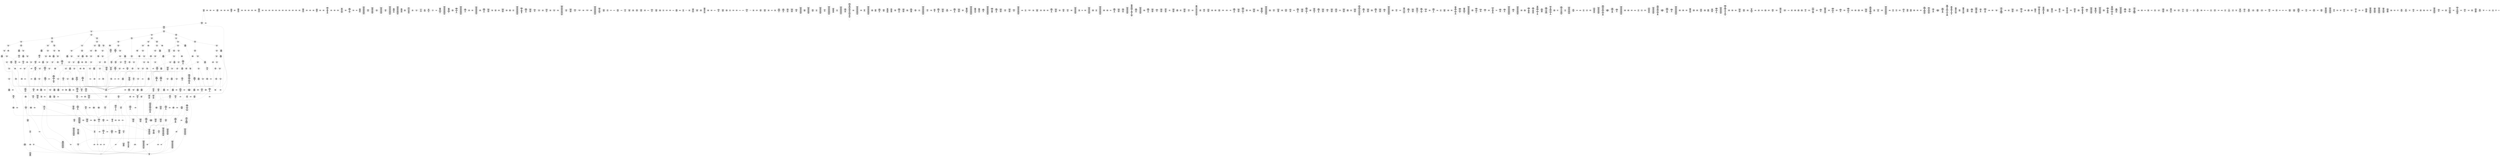 /* Generated by GvGen v.1.0 (https://www.github.com/stricaud/gvgen) */

digraph G {
compound=true;
   node1 [label="[anywhere]"];
   node2 [label="# 0x0
PUSHX Data
PUSHX Data
MSTORE
CALLVALUE
ISZERO
PUSHX Data
JUMPI
"];
   node3 [label="# 0xc
PUSHX Data
REVERT
"];
   node4 [label="# 0x10
JUMPDEST
PUSHX LogicData
CALLDATASIZE
LT
PUSHX Data
JUMPI
"];
   node5 [label="# 0x1a
PUSHX Data
CALLDATALOAD
PUSHX BitData
SHR
PUSHX LogicData
GT
PUSHX Data
JUMPI
"];
   node6 [label="# 0x2b
PUSHX LogicData
GT
PUSHX Data
JUMPI
"];
   node7 [label="# 0x36
PUSHX LogicData
GT
PUSHX Data
JUMPI
"];
   node8 [label="# 0x41
PUSHX LogicData
GT
PUSHX Data
JUMPI
"];
   node9 [label="# 0x4c
PUSHX LogicData
EQ
PUSHX Data
JUMPI
"];
   node10 [label="# 0x57
PUSHX LogicData
EQ
PUSHX Data
JUMPI
"];
   node11 [label="# 0x62
PUSHX LogicData
EQ
PUSHX Data
JUMPI
"];
   node12 [label="# 0x6d
PUSHX LogicData
EQ
PUSHX Data
JUMPI
"];
   node13 [label="# 0x78
PUSHX LogicData
EQ
PUSHX Data
JUMPI
"];
   node14 [label="# 0x83
PUSHX LogicData
EQ
PUSHX Data
JUMPI
"];
   node15 [label="# 0x8e
PUSHX Data
REVERT
"];
   node16 [label="# 0x92
JUMPDEST
PUSHX LogicData
EQ
PUSHX Data
JUMPI
"];
   node17 [label="# 0x9e
PUSHX LogicData
EQ
PUSHX Data
JUMPI
"];
   node18 [label="# 0xa9
PUSHX LogicData
EQ
PUSHX Data
JUMPI
"];
   node19 [label="# 0xb4
PUSHX LogicData
EQ
PUSHX Data
JUMPI
"];
   node20 [label="# 0xbf
PUSHX LogicData
EQ
PUSHX Data
JUMPI
"];
   node21 [label="# 0xca
PUSHX Data
REVERT
"];
   node22 [label="# 0xce
JUMPDEST
PUSHX LogicData
GT
PUSHX Data
JUMPI
"];
   node23 [label="# 0xda
PUSHX LogicData
EQ
PUSHX Data
JUMPI
"];
   node24 [label="# 0xe5
PUSHX LogicData
EQ
PUSHX Data
JUMPI
"];
   node25 [label="# 0xf0
PUSHX LogicData
EQ
PUSHX Data
JUMPI
"];
   node26 [label="# 0xfb
PUSHX LogicData
EQ
PUSHX Data
JUMPI
"];
   node27 [label="# 0x106
PUSHX LogicData
EQ
PUSHX Data
JUMPI
"];
   node28 [label="# 0x111
PUSHX LogicData
EQ
PUSHX Data
JUMPI
"];
   node29 [label="# 0x11c
PUSHX Data
REVERT
"];
   node30 [label="# 0x120
JUMPDEST
PUSHX LogicData
EQ
PUSHX Data
JUMPI
"];
   node31 [label="# 0x12c
PUSHX LogicData
EQ
PUSHX Data
JUMPI
"];
   node32 [label="# 0x137
PUSHX LogicData
EQ
PUSHX Data
JUMPI
"];
   node33 [label="# 0x142
PUSHX LogicData
EQ
PUSHX Data
JUMPI
"];
   node34 [label="# 0x14d
PUSHX LogicData
EQ
PUSHX Data
JUMPI
"];
   node35 [label="# 0x158
PUSHX Data
REVERT
"];
   node36 [label="# 0x15c
JUMPDEST
PUSHX LogicData
GT
PUSHX Data
JUMPI
"];
   node37 [label="# 0x168
PUSHX LogicData
GT
PUSHX Data
JUMPI
"];
   node38 [label="# 0x173
PUSHX LogicData
EQ
PUSHX Data
JUMPI
"];
   node39 [label="# 0x17e
PUSHX LogicData
EQ
PUSHX Data
JUMPI
"];
   node40 [label="# 0x189
PUSHX LogicData
EQ
PUSHX Data
JUMPI
"];
   node41 [label="# 0x194
PUSHX LogicData
EQ
PUSHX Data
JUMPI
"];
   node42 [label="# 0x19f
PUSHX LogicData
EQ
PUSHX Data
JUMPI
"];
   node43 [label="# 0x1aa
PUSHX LogicData
EQ
PUSHX Data
JUMPI
"];
   node44 [label="# 0x1b5
PUSHX Data
REVERT
"];
   node45 [label="# 0x1b9
JUMPDEST
PUSHX LogicData
EQ
PUSHX Data
JUMPI
"];
   node46 [label="# 0x1c5
PUSHX LogicData
EQ
PUSHX Data
JUMPI
"];
   node47 [label="# 0x1d0
PUSHX LogicData
EQ
PUSHX Data
JUMPI
"];
   node48 [label="# 0x1db
PUSHX LogicData
EQ
PUSHX Data
JUMPI
"];
   node49 [label="# 0x1e6
PUSHX LogicData
EQ
PUSHX Data
JUMPI
"];
   node50 [label="# 0x1f1
PUSHX Data
REVERT
"];
   node51 [label="# 0x1f5
JUMPDEST
PUSHX LogicData
GT
PUSHX Data
JUMPI
"];
   node52 [label="# 0x201
PUSHX LogicData
EQ
PUSHX Data
JUMPI
"];
   node53 [label="# 0x20c
PUSHX LogicData
EQ
PUSHX Data
JUMPI
"];
   node54 [label="# 0x217
PUSHX LogicData
EQ
PUSHX Data
JUMPI
"];
   node55 [label="# 0x222
PUSHX LogicData
EQ
PUSHX Data
JUMPI
"];
   node56 [label="# 0x22d
PUSHX LogicData
EQ
PUSHX Data
JUMPI
"];
   node57 [label="# 0x238
PUSHX LogicData
EQ
PUSHX Data
JUMPI
"];
   node58 [label="# 0x243
PUSHX Data
REVERT
"];
   node59 [label="# 0x247
JUMPDEST
PUSHX LogicData
EQ
PUSHX Data
JUMPI
"];
   node60 [label="# 0x253
PUSHX LogicData
EQ
PUSHX Data
JUMPI
"];
   node61 [label="# 0x25e
PUSHX LogicData
EQ
PUSHX Data
JUMPI
"];
   node62 [label="# 0x269
PUSHX LogicData
EQ
PUSHX Data
JUMPI
"];
   node63 [label="# 0x274
PUSHX LogicData
EQ
PUSHX Data
JUMPI
"];
   node64 [label="# 0x27f
PUSHX Data
REVERT
"];
   node65 [label="# 0x283
JUMPDEST
PUSHX LogicData
GT
PUSHX Data
JUMPI
"];
   node66 [label="# 0x28f
PUSHX LogicData
GT
PUSHX Data
JUMPI
"];
   node67 [label="# 0x29a
PUSHX LogicData
GT
PUSHX Data
JUMPI
"];
   node68 [label="# 0x2a5
PUSHX LogicData
EQ
PUSHX Data
JUMPI
"];
   node69 [label="# 0x2b0
PUSHX LogicData
EQ
PUSHX Data
JUMPI
"];
   node70 [label="# 0x2bb
PUSHX LogicData
EQ
PUSHX Data
JUMPI
"];
   node71 [label="# 0x2c6
PUSHX LogicData
EQ
PUSHX Data
JUMPI
"];
   node72 [label="# 0x2d1
PUSHX LogicData
EQ
PUSHX Data
JUMPI
"];
   node73 [label="# 0x2dc
PUSHX LogicData
EQ
PUSHX Data
JUMPI
"];
   node74 [label="# 0x2e7
PUSHX Data
REVERT
"];
   node75 [label="# 0x2eb
JUMPDEST
PUSHX LogicData
EQ
PUSHX Data
JUMPI
"];
   node76 [label="# 0x2f7
PUSHX LogicData
EQ
PUSHX Data
JUMPI
"];
   node77 [label="# 0x302
PUSHX LogicData
EQ
PUSHX Data
JUMPI
"];
   node78 [label="# 0x30d
PUSHX LogicData
EQ
PUSHX Data
JUMPI
"];
   node79 [label="# 0x318
PUSHX LogicData
EQ
PUSHX Data
JUMPI
"];
   node80 [label="# 0x323
PUSHX Data
REVERT
"];
   node81 [label="# 0x327
JUMPDEST
PUSHX LogicData
GT
PUSHX Data
JUMPI
"];
   node82 [label="# 0x333
PUSHX LogicData
EQ
PUSHX Data
JUMPI
"];
   node83 [label="# 0x33e
PUSHX LogicData
EQ
PUSHX Data
JUMPI
"];
   node84 [label="# 0x349
PUSHX LogicData
EQ
PUSHX Data
JUMPI
"];
   node85 [label="# 0x354
PUSHX LogicData
EQ
PUSHX Data
JUMPI
"];
   node86 [label="# 0x35f
PUSHX LogicData
EQ
PUSHX Data
JUMPI
"];
   node87 [label="# 0x36a
PUSHX LogicData
EQ
PUSHX Data
JUMPI
"];
   node88 [label="# 0x375
PUSHX Data
REVERT
"];
   node89 [label="# 0x379
JUMPDEST
PUSHX LogicData
EQ
PUSHX Data
JUMPI
"];
   node90 [label="# 0x385
PUSHX LogicData
EQ
PUSHX Data
JUMPI
"];
   node91 [label="# 0x390
PUSHX LogicData
EQ
PUSHX Data
JUMPI
"];
   node92 [label="# 0x39b
PUSHX LogicData
EQ
PUSHX Data
JUMPI
"];
   node93 [label="# 0x3a6
PUSHX LogicData
EQ
PUSHX Data
JUMPI
"];
   node94 [label="# 0x3b1
PUSHX Data
REVERT
"];
   node95 [label="# 0x3b5
JUMPDEST
PUSHX LogicData
GT
PUSHX Data
JUMPI
"];
   node96 [label="# 0x3c1
PUSHX LogicData
GT
PUSHX Data
JUMPI
"];
   node97 [label="# 0x3cc
PUSHX LogicData
EQ
PUSHX Data
JUMPI
"];
   node98 [label="# 0x3d7
PUSHX LogicData
EQ
PUSHX Data
JUMPI
"];
   node99 [label="# 0x3e2
PUSHX LogicData
EQ
PUSHX Data
JUMPI
"];
   node100 [label="# 0x3ed
PUSHX LogicData
EQ
PUSHX Data
JUMPI
"];
   node101 [label="# 0x3f8
PUSHX LogicData
EQ
PUSHX Data
JUMPI
"];
   node102 [label="# 0x403
PUSHX LogicData
EQ
PUSHX Data
JUMPI
"];
   node103 [label="# 0x40e
PUSHX Data
REVERT
"];
   node104 [label="# 0x412
JUMPDEST
PUSHX LogicData
EQ
PUSHX Data
JUMPI
"];
   node105 [label="# 0x41e
PUSHX LogicData
EQ
PUSHX Data
JUMPI
"];
   node106 [label="# 0x429
PUSHX LogicData
EQ
PUSHX Data
JUMPI
"];
   node107 [label="# 0x434
PUSHX LogicData
EQ
PUSHX Data
JUMPI
"];
   node108 [label="# 0x43f
PUSHX LogicData
EQ
PUSHX Data
JUMPI
"];
   node109 [label="# 0x44a
PUSHX Data
REVERT
"];
   node110 [label="# 0x44e
JUMPDEST
PUSHX LogicData
GT
PUSHX Data
JUMPI
"];
   node111 [label="# 0x45a
PUSHX LogicData
EQ
PUSHX Data
JUMPI
"];
   node112 [label="# 0x465
PUSHX LogicData
EQ
PUSHX Data
JUMPI
"];
   node113 [label="# 0x470
PUSHX LogicData
EQ
PUSHX Data
JUMPI
"];
   node114 [label="# 0x47b
PUSHX LogicData
EQ
PUSHX Data
JUMPI
"];
   node115 [label="# 0x486
PUSHX LogicData
EQ
PUSHX Data
JUMPI
"];
   node116 [label="# 0x491
PUSHX LogicData
EQ
PUSHX Data
JUMPI
"];
   node117 [label="# 0x49c
PUSHX Data
REVERT
"];
   node118 [label="# 0x4a0
JUMPDEST
PUSHX LogicData
EQ
PUSHX Data
JUMPI
"];
   node119 [label="# 0x4ab
PUSHX LogicData
EQ
PUSHX Data
JUMPI
"];
   node120 [label="# 0x4b6
PUSHX LogicData
EQ
PUSHX Data
JUMPI
"];
   node121 [label="# 0x4c1
PUSHX LogicData
EQ
PUSHX Data
JUMPI
"];
   node122 [label="# 0x4cc
PUSHX LogicData
EQ
PUSHX Data
JUMPI
"];
   node123 [label="# 0x4d7
JUMPDEST
PUSHX Data
REVERT
"];
   node124 [label="# 0x4dc
JUMPDEST
PUSHX Data
PUSHX Data
JUMP
"];
   node125 [label="# 0x503
JUMPDEST
PUSHX MemData
MLOAD
MSTORE
PUSHX ArithData
ADD
"];
   node126 [label="# 0x50d
JUMPDEST
PUSHX MemData
MLOAD
SUB
RETURN
"];
   node127 [label="# 0x516
JUMPDEST
PUSHX Data
PUSHX Data
CALLDATASIZE
PUSHX Data
PUSHX Data
JUMP
"];
   node128 [label="# 0x524
JUMPDEST
PUSHX Data
JUMP
"];
   node129 [label="# 0x529
JUMPDEST
PUSHX MemData
MLOAD
ISZERO
ISZERO
MSTORE
PUSHX ArithData
ADD
PUSHX Data
JUMP
"];
   node130 [label="# 0x539
JUMPDEST
PUSHX Data
PUSHX StorData
SLOAD
JUMP
"];
   node131 [label="# 0x542
JUMPDEST
PUSHX Data
PUSHX Data
CALLDATASIZE
PUSHX Data
PUSHX Data
JUMP
"];
   node132 [label="# 0x550
JUMPDEST
PUSHX Data
JUMP
"];
   node133 [label="# 0x555
JUMPDEST
STOP
"];
   node134 [label="# 0x557
JUMPDEST
PUSHX Data
PUSHX Data
JUMP
"];
   node135 [label="# 0x55f
JUMPDEST
PUSHX MemData
MLOAD
PUSHX Data
PUSHX Data
JUMP
"];
   node136 [label="# 0x56c
JUMPDEST
PUSHX Data
PUSHX Data
CALLDATASIZE
PUSHX Data
PUSHX Data
JUMP
"];
   node137 [label="# 0x57a
JUMPDEST
PUSHX Data
JUMP
"];
   node138 [label="# 0x57f
JUMPDEST
PUSHX MemData
MLOAD
PUSHX ArithData
PUSHX BitData
PUSHX BitData
SHL
SUB
AND
MSTORE
PUSHX ArithData
ADD
PUSHX Data
JUMP
"];
   node139 [label="# 0x597
JUMPDEST
PUSHX Data
PUSHX Data
CALLDATASIZE
PUSHX Data
PUSHX Data
JUMP
"];
   node140 [label="# 0x5a5
JUMPDEST
PUSHX Data
JUMP
"];
   node141 [label="# 0x5aa
JUMPDEST
PUSHX Data
PUSHX Data
JUMP
"];
   node142 [label="# 0x5d1
JUMPDEST
PUSHX Data
PUSHX StorData
SLOAD
JUMP
"];
   node143 [label="# 0x5da
JUMPDEST
PUSHX StorData
SLOAD
PUSHX Data
JUMP
"];
   node144 [label="# 0x5e2
JUMPDEST
PUSHX Data
PUSHX Data
CALLDATASIZE
PUSHX Data
PUSHX Data
JUMP
"];
   node145 [label="# 0x5f0
JUMPDEST
PUSHX Data
JUMP
"];
   node146 [label="# 0x5f5
JUMPDEST
PUSHX Data
PUSHX Data
CALLDATASIZE
PUSHX Data
PUSHX Data
JUMP
"];
   node147 [label="# 0x603
JUMPDEST
PUSHX Data
PUSHX Data
MSTORE
PUSHX Data
MSTORE
PUSHX Data
SHA3
SLOAD
JUMP
"];
   node148 [label="# 0x615
JUMPDEST
PUSHX Data
PUSHX Data
CALLDATASIZE
PUSHX Data
PUSHX Data
JUMP
"];
   node149 [label="# 0x623
JUMPDEST
PUSHX Data
JUMP
"];
   node150 [label="# 0x628
JUMPDEST
PUSHX StorData
SLOAD
PUSHX Data
PUSHX ArithData
PUSHX BitData
PUSHX BitData
SHL
SUB
AND
JUMP
"];
   node151 [label="# 0x63b
JUMPDEST
PUSHX Data
PUSHX Data
CALLDATASIZE
PUSHX Data
PUSHX Data
JUMP
"];
   node152 [label="# 0x649
JUMPDEST
PUSHX Data
PUSHX Data
MSTORE
PUSHX Data
MSTORE
PUSHX Data
SHA3
SLOAD
PUSHX BitData
AND
JUMP
"];
   node153 [label="# 0x65e
JUMPDEST
PUSHX Data
PUSHX Data
CALLDATASIZE
PUSHX Data
PUSHX Data
JUMP
"];
   node154 [label="# 0x66c
JUMPDEST
PUSHX Data
JUMP
"];
   node155 [label="# 0x671
JUMPDEST
PUSHX Data
PUSHX Data
CALLDATASIZE
PUSHX Data
PUSHX Data
JUMP
"];
   node156 [label="# 0x67f
JUMPDEST
PUSHX Data
JUMP
"];
   node157 [label="# 0x684
JUMPDEST
PUSHX StorData
SLOAD
PUSHX Data
PUSHX Data
DIV
PUSHX BitData
AND
JUMP
"];
   node158 [label="# 0x696
JUMPDEST
PUSHX Data
PUSHX Data
JUMP
"];
   node159 [label="# 0x69e
JUMPDEST
PUSHX Data
PUSHX Data
CALLDATASIZE
PUSHX Data
PUSHX Data
JUMP
"];
   node160 [label="# 0x6ac
JUMPDEST
PUSHX Data
JUMP
"];
   node161 [label="# 0x6b1
JUMPDEST
PUSHX Data
PUSHX Data
CALLDATASIZE
PUSHX Data
PUSHX Data
JUMP
"];
   node162 [label="# 0x6bf
JUMPDEST
PUSHX Data
JUMP
"];
   node163 [label="# 0x6c4
JUMPDEST
PUSHX Data
PUSHX Data
CALLDATASIZE
PUSHX Data
PUSHX Data
JUMP
"];
   node164 [label="# 0x6d2
JUMPDEST
PUSHX Data
JUMP
"];
   node165 [label="# 0x6d7
JUMPDEST
PUSHX Data
PUSHX StorData
SLOAD
JUMP
"];
   node166 [label="# 0x6e0
JUMPDEST
PUSHX Data
PUSHX StorData
SLOAD
JUMP
"];
   node167 [label="# 0x6e9
JUMPDEST
PUSHX Data
PUSHX Data
CALLDATASIZE
PUSHX Data
PUSHX Data
JUMP
"];
   node168 [label="# 0x6f7
JUMPDEST
PUSHX Data
PUSHX Data
MSTORE
PUSHX Data
MSTORE
PUSHX Data
SHA3
SLOAD
PUSHX BitData
AND
JUMP
"];
   node169 [label="# 0x70c
JUMPDEST
PUSHX Data
PUSHX Data
CALLDATASIZE
PUSHX Data
PUSHX Data
JUMP
"];
   node170 [label="# 0x71a
JUMPDEST
PUSHX Data
JUMP
"];
   node171 [label="# 0x71f
JUMPDEST
PUSHX Data
PUSHX Data
JUMP
"];
   node172 [label="# 0x727
JUMPDEST
PUSHX Data
PUSHX StorData
SLOAD
JUMP
"];
   node173 [label="# 0x730
JUMPDEST
PUSHX StorData
SLOAD
PUSHX Data
PUSHX ArithData
PUSHX BitData
PUSHX BitData
SHL
SUB
AND
JUMP
"];
   node174 [label="# 0x743
JUMPDEST
PUSHX Data
PUSHX Data
CALLDATASIZE
PUSHX Data
PUSHX Data
JUMP
"];
   node175 [label="# 0x751
JUMPDEST
PUSHX Data
JUMP
"];
   node176 [label="# 0x756
JUMPDEST
PUSHX StorData
SLOAD
PUSHX Data
PUSHX BitData
AND
JUMP
"];
   node177 [label="# 0x763
JUMPDEST
PUSHX StorData
SLOAD
PUSHX Data
PUSHX ArithData
PUSHX BitData
PUSHX BitData
SHL
SUB
AND
JUMP
"];
   node178 [label="# 0x776
JUMPDEST
PUSHX Data
PUSHX StorData
SLOAD
JUMP
"];
   node179 [label="# 0x77f
JUMPDEST
PUSHX Data
PUSHX Data
JUMP
"];
   node180 [label="# 0x787
JUMPDEST
PUSHX Data
PUSHX Data
CALLDATASIZE
PUSHX Data
PUSHX Data
JUMP
"];
   node181 [label="# 0x795
JUMPDEST
PUSHX Data
JUMP
"];
   node182 [label="# 0x79a
JUMPDEST
PUSHX Data
PUSHX StorData
SLOAD
JUMP
"];
   node183 [label="# 0x7a3
JUMPDEST
PUSHX StorData
SLOAD
PUSHX Data
PUSHX BitData
AND
JUMP
"];
   node184 [label="# 0x7b0
JUMPDEST
PUSHX Data
PUSHX Data
CALLDATASIZE
PUSHX Data
PUSHX Data
JUMP
"];
   node185 [label="# 0x7be
JUMPDEST
PUSHX Data
JUMP
"];
   node186 [label="# 0x7c3
JUMPDEST
PUSHX Data
PUSHX Data
JUMP
"];
   node187 [label="# 0x7cb
JUMPDEST
PUSHX Data
PUSHX StorData
SLOAD
JUMP
"];
   node188 [label="# 0x7d4
JUMPDEST
PUSHX Data
PUSHX StorData
SLOAD
JUMP
"];
   node189 [label="# 0x7dd
JUMPDEST
PUSHX Data
PUSHX Data
JUMP
"];
   node190 [label="# 0x7e5
JUMPDEST
PUSHX Data
PUSHX StorData
SLOAD
JUMP
"];
   node191 [label="# 0x7ee
JUMPDEST
PUSHX Data
PUSHX Data
CALLDATASIZE
PUSHX Data
PUSHX Data
JUMP
"];
   node192 [label="# 0x7fc
JUMPDEST
PUSHX Data
JUMP
"];
   node193 [label="# 0x801
JUMPDEST
PUSHX Data
PUSHX Data
JUMP
"];
   node194 [label="# 0x809
JUMPDEST
PUSHX Data
PUSHX Data
CALLDATASIZE
PUSHX Data
PUSHX Data
JUMP
"];
   node195 [label="# 0x817
JUMPDEST
PUSHX Data
JUMP
"];
   node196 [label="# 0x81c
JUMPDEST
PUSHX Data
PUSHX StorData
SLOAD
JUMP
"];
   node197 [label="# 0x825
JUMPDEST
PUSHX Data
PUSHX Data
CALLDATASIZE
PUSHX Data
PUSHX Data
JUMP
"];
   node198 [label="# 0x833
JUMPDEST
PUSHX Data
JUMP
"];
   node199 [label="# 0x838
JUMPDEST
PUSHX StorData
SLOAD
PUSHX Data
PUSHX ArithData
PUSHX BitData
PUSHX BitData
SHL
SUB
AND
JUMP
"];
   node200 [label="# 0x84b
JUMPDEST
PUSHX Data
PUSHX Data
CALLDATASIZE
PUSHX Data
PUSHX Data
JUMP
"];
   node201 [label="# 0x859
JUMPDEST
PUSHX Data
JUMP
"];
   node202 [label="# 0x85e
JUMPDEST
PUSHX Data
PUSHX Data
JUMP
"];
   node203 [label="# 0x866
JUMPDEST
PUSHX Data
PUSHX Data
CALLDATASIZE
PUSHX Data
PUSHX Data
JUMP
"];
   node204 [label="# 0x874
JUMPDEST
PUSHX Data
JUMP
"];
   node205 [label="# 0x879
JUMPDEST
PUSHX StorData
SLOAD
PUSHX ArithData
PUSHX BitData
PUSHX BitData
SHL
SUB
AND
PUSHX Data
JUMP
"];
   node206 [label="# 0x88a
JUMPDEST
PUSHX Data
PUSHX Data
CALLDATASIZE
PUSHX Data
PUSHX Data
JUMP
"];
   node207 [label="# 0x898
JUMPDEST
PUSHX Data
JUMP
"];
   node208 [label="# 0x89d
JUMPDEST
PUSHX Data
PUSHX Data
JUMP
"];
   node209 [label="# 0x8a5
JUMPDEST
PUSHX Data
PUSHX Data
CALLDATASIZE
PUSHX Data
PUSHX Data
JUMP
"];
   node210 [label="# 0x8b3
JUMPDEST
PUSHX Data
JUMP
"];
   node211 [label="# 0x8b8
JUMPDEST
PUSHX Data
PUSHX Data
CALLDATASIZE
PUSHX Data
PUSHX Data
JUMP
"];
   node212 [label="# 0x8c6
JUMPDEST
PUSHX Data
JUMP
"];
   node213 [label="# 0x8cb
JUMPDEST
PUSHX Data
PUSHX Data
JUMP
"];
   node214 [label="# 0x8d3
JUMPDEST
PUSHX Data
PUSHX Data
CALLDATASIZE
PUSHX Data
PUSHX Data
JUMP
"];
   node215 [label="# 0x8e1
JUMPDEST
PUSHX Data
PUSHX Data
MSTORE
PUSHX Data
MSTORE
PUSHX Data
SHA3
SLOAD
PUSHX BitData
AND
JUMP
"];
   node216 [label="# 0x8f6
JUMPDEST
PUSHX Data
PUSHX Data
JUMP
"];
   node217 [label="# 0x8fe
JUMPDEST
PUSHX Data
PUSHX Data
JUMP
"];
   node218 [label="# 0x925
JUMPDEST
PUSHX Data
PUSHX Data
CALLDATASIZE
PUSHX Data
PUSHX Data
JUMP
"];
   node219 [label="# 0x933
JUMPDEST
PUSHX Data
JUMP
"];
   node220 [label="# 0x938
JUMPDEST
PUSHX StorData
SLOAD
PUSHX Data
PUSHX Data
DIV
PUSHX BitData
AND
JUMP
"];
   node221 [label="# 0x94a
JUMPDEST
PUSHX Data
PUSHX Data
JUMP
"];
   node222 [label="# 0x971
JUMPDEST
PUSHX Data
PUSHX StorData
SLOAD
JUMP
"];
   node223 [label="# 0x97a
JUMPDEST
PUSHX Data
PUSHX Data
CALLDATASIZE
PUSHX Data
PUSHX Data
JUMP
"];
   node224 [label="# 0x988
JUMPDEST
PUSHX Data
JUMP
"];
   node225 [label="# 0x98d
JUMPDEST
PUSHX StorData
SLOAD
PUSHX Data
PUSHX BitData
PUSHX BitData
SHL
DIV
PUSHX BitData
AND
JUMP
"];
   node226 [label="# 0x9a1
JUMPDEST
PUSHX Data
PUSHX StorData
SLOAD
JUMP
"];
   node227 [label="# 0x9aa
JUMPDEST
PUSHX Data
PUSHX StorData
SLOAD
JUMP
"];
   node228 [label="# 0x9b3
JUMPDEST
PUSHX Data
PUSHX Data
CALLDATASIZE
PUSHX Data
PUSHX Data
JUMP
"];
   node229 [label="# 0x9c1
JUMPDEST
PUSHX Data
JUMP
"];
   node230 [label="# 0x9c6
JUMPDEST
PUSHX Data
PUSHX StorData
SLOAD
JUMP
"];
   node231 [label="# 0x9cf
JUMPDEST
PUSHX StorData
SLOAD
PUSHX Data
PUSHX BitData
AND
JUMP
"];
   node232 [label="# 0x9dc
JUMPDEST
PUSHX Data
PUSHX StorData
SLOAD
JUMP
"];
   node233 [label="# 0x9e5
JUMPDEST
PUSHX Data
PUSHX Data
CALLDATASIZE
PUSHX Data
PUSHX Data
JUMP
"];
   node234 [label="# 0x9f3
JUMPDEST
PUSHX Data
PUSHX Data
MSTORE
PUSHX Data
MSTORE
PUSHX Data
SHA3
SLOAD
JUMP
"];
   node235 [label="# 0xa05
JUMPDEST
PUSHX Data
PUSHX Data
CALLDATASIZE
PUSHX Data
PUSHX Data
JUMP
"];
   node236 [label="# 0xa13
JUMPDEST
PUSHX Data
JUMP
"];
   node237 [label="# 0xa18
JUMPDEST
PUSHX Data
PUSHX Data
JUMP
"];
   node238 [label="# 0xa20
JUMPDEST
PUSHX Data
PUSHX Data
JUMP
"];
   node239 [label="# 0xa47
JUMPDEST
PUSHX Data
PUSHX StorData
SLOAD
JUMP
"];
   node240 [label="# 0xa50
JUMPDEST
PUSHX Data
PUSHX StorData
SLOAD
JUMP
"];
   node241 [label="# 0xa59
JUMPDEST
PUSHX Data
PUSHX Data
CALLDATASIZE
PUSHX Data
PUSHX Data
JUMP
"];
   node242 [label="# 0xa67
JUMPDEST
PUSHX Data
JUMP
"];
   node243 [label="# 0xa6c
JUMPDEST
PUSHX StorData
SLOAD
PUSHX Data
PUSHX Data
DIV
PUSHX ArithData
PUSHX BitData
PUSHX BitData
SHL
SUB
AND
JUMP
"];
   node244 [label="# 0xa85
JUMPDEST
PUSHX Data
PUSHX Data
CALLDATASIZE
PUSHX Data
PUSHX Data
JUMP
"];
   node245 [label="# 0xa93
JUMPDEST
PUSHX ArithData
PUSHX BitData
PUSHX BitData
SHL
SUB
AND
PUSHX Data
MSTORE
PUSHX Data
PUSHX Data
MSTORE
PUSHX Data
SHA3
AND
MSTORE
MSTORE
SHA3
SLOAD
PUSHX BitData
AND
JUMP
"];
   node246 [label="# 0xac1
JUMPDEST
PUSHX Data
PUSHX Data
CALLDATASIZE
PUSHX Data
PUSHX Data
JUMP
"];
   node247 [label="# 0xacf
JUMPDEST
PUSHX Data
JUMP
"];
   node248 [label="# 0xad4
JUMPDEST
PUSHX Data
PUSHX Data
JUMP
"];
   node249 [label="# 0xafb
JUMPDEST
PUSHX Data
PUSHX Data
JUMP
"];
   node250 [label="# 0xb22
JUMPDEST
PUSHX Data
PUSHX Data
CALLDATASIZE
PUSHX Data
PUSHX Data
JUMP
"];
   node251 [label="# 0xb30
JUMPDEST
PUSHX Data
JUMP
"];
   node252 [label="# 0xb35
JUMPDEST
PUSHX Data
PUSHX Data
CALLDATASIZE
PUSHX Data
PUSHX Data
JUMP
"];
   node253 [label="# 0xb43
JUMPDEST
PUSHX Data
JUMP
"];
   node254 [label="# 0xb48
JUMPDEST
PUSHX Data
MLOAD
MSTORE
PUSHX ArithData
ADD
MSTORE
ADD
MSTORE
PUSHX ArithData
ADD
MSTORE
PUSHX ArithData
ADD
PUSHX Data
JUMP
"];
   node255 [label="# 0xb68
JUMPDEST
PUSHX Data
PUSHX Data
CALLDATASIZE
PUSHX Data
PUSHX Data
JUMP
"];
   node256 [label="# 0xb76
JUMPDEST
PUSHX Data
JUMP
"];
   node257 [label="# 0xb7b
JUMPDEST
PUSHX Data
PUSHX ArithData
PUSHX BitData
PUSHX BitData
SHL
SUB
NOT
AND
PUSHX BitData
PUSHX BitData
SHL
EQ
PUSHX Data
JUMPI
"];
   node258 [label="# 0xb97
PUSHX Data
PUSHX Data
JUMP
"];
   node259 [label="# 0xba0
JUMPDEST
JUMP
"];
   node260 [label="# 0xba6
JUMPDEST
CALLER
PUSHX Data
MSTORE
PUSHX Data
PUSHX Data
MSTORE
PUSHX Data
SHA3
SLOAD
PUSHX Data
JUMPI
"];
   node261 [label="# 0xbbb
PUSHX MemData
MLOAD
PUSHX BitData
PUSHX BitData
SHL
MSTORE
PUSHX Data
PUSHX ArithData
ADD
MSTORE
PUSHX Data
PUSHX ArithData
ADD
MSTORE
PUSHX Data
PUSHX ArithData
ADD
MSTORE
PUSHX BitData
PUSHX BitData
SHL
PUSHX ArithData
ADD
MSTORE
PUSHX ArithData
ADD
"];
   node262 [label="# 0xc0d
JUMPDEST
PUSHX MemData
MLOAD
SUB
REVERT
"];
   node263 [label="# 0xc16
JUMPDEST
PUSHX StorData
SLOAD
PUSHX BitData
AND
PUSHX Data
JUMPI
"];
   node264 [label="# 0xc21
PUSHX MemData
MLOAD
PUSHX BitData
PUSHX BitData
SHL
MSTORE
PUSHX Data
PUSHX ArithData
ADD
MSTORE
PUSHX ArithData
ADD
MSTORE
PUSHX Data
PUSHX ArithData
ADD
MSTORE
PUSHX ArithData
ADD
PUSHX Data
JUMP
"];
   node265 [label="# 0xc68
JUMPDEST
PUSHX LogicData
GT
PUSHX Data
JUMPI
"];
   node266 [label="# 0xc71
PUSHX MemData
MLOAD
PUSHX BitData
PUSHX BitData
SHL
MSTORE
PUSHX Data
PUSHX ArithData
ADD
MSTORE
PUSHX Data
PUSHX ArithData
ADD
MSTORE
PUSHX Data
PUSHX ArithData
ADD
MSTORE
PUSHX ArithData
ADD
PUSHX Data
JUMP
"];
   node267 [label="# 0xcb8
JUMPDEST
PUSHX LogicData
GT
ISZERO
PUSHX Data
JUMPI
"];
   node268 [label="# 0xcc2
PUSHX MemData
MLOAD
PUSHX BitData
PUSHX BitData
SHL
MSTORE
PUSHX Data
PUSHX ArithData
ADD
MSTORE
PUSHX Data
PUSHX ArithData
ADD
MSTORE
PUSHX Data
PUSHX ArithData
ADD
MSTORE
PUSHX BitData
PUSHX BitData
SHL
PUSHX ArithData
ADD
MSTORE
PUSHX ArithData
ADD
PUSHX Data
JUMP
"];
   node269 [label="# 0xd1d
JUMPDEST
CALLER
PUSHX Data
MSTORE
PUSHX Data
PUSHX Data
MSTORE
PUSHX Data
SHA3
SLOAD
GT
ISZERO
PUSHX Data
JUMPI
"];
   node270 [label="# 0xd35
PUSHX MemData
MLOAD
PUSHX BitData
PUSHX BitData
SHL
MSTORE
PUSHX Data
PUSHX ArithData
ADD
MSTORE
PUSHX ArithData
ADD
MSTORE
PUSHX Data
PUSHX ArithData
ADD
MSTORE
PUSHX BitData
PUSHX BitData
SHL
PUSHX ArithData
ADD
MSTORE
PUSHX ArithData
ADD
PUSHX Data
JUMP
"];
   node271 [label="# 0xd88
JUMPDEST
CALLER
PUSHX Data
MSTORE
PUSHX Data
PUSHX Data
MSTORE
PUSHX Data
SHA3
SLOAD
PUSHX Data
PUSHX Data
JUMP
"];
   node272 [label="# 0xda7
JUMPDEST
SSTORE
PUSHX Data
PUSHX Data
JUMP
"];
   node273 [label="# 0xdb7
JUMPDEST
JUMP
"];
   node274 [label="# 0xdbc
JUMPDEST
PUSHX Data
PUSHX StorData
SLOAD
PUSHX Data
PUSHX Data
JUMP
"];
   node275 [label="# 0xdcb
JUMPDEST
PUSHX ArithData
ADD
PUSHX ArithData
DIV
MUL
PUSHX ArithData
ADD
PUSHX MemData
MLOAD
ADD
PUSHX Data
MSTORE
MSTORE
PUSHX ArithData
ADD
SLOAD
PUSHX Data
PUSHX Data
JUMP
"];
   node276 [label="# 0xdf7
JUMPDEST
ISZERO
PUSHX Data
JUMPI
"];
   node277 [label="# 0xdfe
PUSHX LogicData
LT
PUSHX Data
JUMPI
"];
   node278 [label="# 0xe06
PUSHX ArithData
SLOAD
DIV
MUL
MSTORE
PUSHX ArithData
ADD
PUSHX Data
JUMP
"];
   node279 [label="# 0xe19
JUMPDEST
ADD
PUSHX Data
MSTORE
PUSHX Data
PUSHX Data
SHA3
"];
   node280 [label="# 0xe27
JUMPDEST
SLOAD
MSTORE
PUSHX ArithData
ADD
PUSHX ArithData
ADD
GT
PUSHX Data
JUMPI
"];
   node281 [label="# 0xe3b
SUB
PUSHX BitData
AND
ADD
"];
   node282 [label="# 0xe44
JUMPDEST
JUMP
"];
   node283 [label="# 0xe4e
JUMPDEST
PUSHX Data
MSTORE
PUSHX Data
PUSHX Data
MSTORE
PUSHX Data
SHA3
SLOAD
PUSHX ArithData
PUSHX BitData
PUSHX BitData
SHL
SUB
AND
PUSHX Data
JUMPI
"];
   node284 [label="# 0xe6b
PUSHX MemData
MLOAD
PUSHX BitData
PUSHX BitData
SHL
MSTORE
PUSHX Data
PUSHX ArithData
ADD
MSTORE
PUSHX Data
PUSHX ArithData
ADD
MSTORE
PUSHX Data
PUSHX ArithData
ADD
MSTORE
PUSHX BitData
PUSHX BitData
SHL
PUSHX ArithData
ADD
MSTORE
PUSHX ArithData
ADD
PUSHX Data
JUMP
"];
   node285 [label="# 0xec7
JUMPDEST
PUSHX Data
MSTORE
PUSHX Data
PUSHX Data
MSTORE
PUSHX Data
SHA3
SLOAD
PUSHX ArithData
PUSHX BitData
PUSHX BitData
SHL
SUB
AND
JUMP
"];
   node286 [label="# 0xee3
JUMPDEST
PUSHX Data
PUSHX Data
PUSHX Data
JUMP
"];
   node287 [label="# 0xeee
JUMPDEST
PUSHX ArithData
PUSHX BitData
PUSHX BitData
SHL
SUB
AND
PUSHX ArithData
PUSHX BitData
PUSHX BitData
SHL
SUB
AND
EQ
ISZERO
PUSHX Data
JUMPI
"];
   node288 [label="# 0xf0b
PUSHX MemData
MLOAD
PUSHX BitData
PUSHX BitData
SHL
MSTORE
PUSHX Data
PUSHX ArithData
ADD
MSTORE
PUSHX Data
PUSHX ArithData
ADD
MSTORE
PUSHX Data
PUSHX ArithData
ADD
MSTORE
PUSHX BitData
PUSHX BitData
SHL
PUSHX ArithData
ADD
MSTORE
PUSHX ArithData
ADD
PUSHX Data
JUMP
"];
   node289 [label="# 0xf5c
JUMPDEST
CALLER
PUSHX ArithData
PUSHX BitData
PUSHX BitData
SHL
SUB
AND
EQ
PUSHX Data
JUMPI
"];
   node290 [label="# 0xf6e
PUSHX Data
CALLER
PUSHX Data
JUMP
"];
   node291 [label="# 0xf78
JUMPDEST
PUSHX Data
JUMPI
"];
   node292 [label="# 0xf7d
PUSHX MemData
MLOAD
PUSHX BitData
PUSHX BitData
SHL
MSTORE
PUSHX Data
PUSHX ArithData
ADD
MSTORE
PUSHX Data
PUSHX ArithData
ADD
MSTORE
PUSHX Data
PUSHX ArithData
ADD
MSTORE
PUSHX Data
PUSHX ArithData
ADD
MSTORE
PUSHX ArithData
ADD
PUSHX Data
JUMP
"];
   node293 [label="# 0xfea
JUMPDEST
PUSHX Data
PUSHX Data
JUMP
"];
   node294 [label="# 0xff4
JUMPDEST
PUSHX StorData
SLOAD
PUSHX ArithData
PUSHX BitData
PUSHX BitData
SHL
SUB
AND
CALLER
EQ
PUSHX Data
JUMPI
"];
   node295 [label="# 0x1007
PUSHX MemData
MLOAD
PUSHX BitData
PUSHX BitData
SHL
MSTORE
PUSHX ArithData
ADD
PUSHX Data
PUSHX Data
JUMP
"];
   node296 [label="# 0x101e
JUMPDEST
PUSHX Data
SSTORE
JUMP
"];
   node297 [label="# 0x1023
JUMPDEST
PUSHX Data
CALLER
PUSHX Data
JUMP
"];
   node298 [label="# 0x102d
JUMPDEST
PUSHX Data
JUMPI
"];
   node299 [label="# 0x1032
PUSHX MemData
MLOAD
PUSHX BitData
PUSHX BitData
SHL
MSTORE
PUSHX ArithData
ADD
PUSHX Data
PUSHX Data
JUMP
"];
   node300 [label="# 0x1049
JUMPDEST
PUSHX Data
PUSHX Data
JUMP
"];
   node301 [label="# 0x1054
JUMPDEST
PUSHX Data
PUSHX Data
PUSHX Data
JUMP
"];
   node302 [label="# 0x105f
JUMPDEST
LT
PUSHX Data
JUMPI
"];
   node303 [label="# 0x1066
PUSHX MemData
MLOAD
PUSHX BitData
PUSHX BitData
SHL
MSTORE
PUSHX Data
PUSHX ArithData
ADD
MSTORE
PUSHX Data
PUSHX ArithData
ADD
MSTORE
PUSHX Data
PUSHX ArithData
ADD
MSTORE
PUSHX BitData
PUSHX BitData
SHL
PUSHX ArithData
ADD
MSTORE
PUSHX ArithData
ADD
PUSHX Data
JUMP
"];
   node304 [label="# 0x10c1
JUMPDEST
PUSHX ArithData
PUSHX BitData
PUSHX BitData
SHL
SUB
AND
PUSHX Data
MSTORE
PUSHX Data
PUSHX Data
MSTORE
PUSHX Data
SHA3
MSTORE
MSTORE
SHA3
SLOAD
JUMP
"];
   node305 [label="# 0x10ea
JUMPDEST
PUSHX StorData
SLOAD
PUSHX ArithData
PUSHX BitData
PUSHX BitData
SHL
SUB
AND
CALLER
EQ
PUSHX Data
JUMPI
"];
   node306 [label="# 0x10fd
PUSHX MemData
MLOAD
PUSHX BitData
PUSHX BitData
SHL
MSTORE
PUSHX ArithData
ADD
PUSHX Data
PUSHX Data
JUMP
"];
   node307 [label="# 0x1114
JUMPDEST
PUSHX LogicData
PUSHX StorData
SLOAD
GT
ISZERO
PUSHX Data
JUMPI
"];
   node308 [label="# 0x1121
PUSHX StorData
SLOAD
PUSHX BitData
AND
ISZERO
"];
   node309 [label="# 0x1129
JUMPDEST
ISZERO
PUSHX Data
JUMPI
"];
   node310 [label="# 0x1130
PUSHX StorData
SLOAD
PUSHX BitData
PUSHX BitData
SHL
DIV
PUSHX BitData
AND
ISZERO
"];
   node311 [label="# 0x113f
JUMPDEST
ISZERO
PUSHX Data
JUMPI
"];
   node312 [label="# 0x1146
PUSHX StorData
SLOAD
PUSHX BitData
AND
ISZERO
"];
   node313 [label="# 0x114e
JUMPDEST
PUSHX Data
JUMPI
"];
   node314 [label="# 0x1153
PUSHX MemData
MLOAD
PUSHX BitData
PUSHX BitData
SHL
MSTORE
PUSHX Data
PUSHX ArithData
ADD
MSTORE
PUSHX Data
PUSHX ArithData
ADD
MSTORE
PUSHX Data
PUSHX ArithData
ADD
MSTORE
PUSHX Data
PUSHX ArithData
ADD
MSTORE
PUSHX BitData
PUSHX BitData
SHL
PUSHX ArithData
ADD
MSTORE
PUSHX ArithData
ADD
PUSHX Data
JUMP
"];
   node315 [label="# 0x11ca
JUMPDEST
PUSHX LogicData
GT
ISZERO
PUSHX Data
JUMPI
"];
   node316 [label="# 0x11d4
PUSHX MemData
MLOAD
PUSHX BitData
PUSHX BitData
SHL
MSTORE
PUSHX ArithData
ADD
PUSHX Data
PUSHX Data
JUMP
"];
   node317 [label="# 0x11eb
JUMPDEST
PUSHX LogicData
PUSHX StorData
SLOAD
LT
PUSHX Data
JUMPI
"];
   node318 [label="# 0x1216
PUSHX LogicData
PUSHX StorData
SLOAD
LT
"];
   node319 [label="# 0x123c
JUMPDEST
PUSHX Data
JUMPI
"];
   node320 [label="# 0x1242
PUSHX LogicData
PUSHX StorData
SLOAD
LT
"];
   node321 [label="# 0x1268
JUMPDEST
PUSHX Data
JUMPI
"];
   node322 [label="# 0x126d
PUSHX MemData
MLOAD
PUSHX BitData
PUSHX BitData
SHL
MSTORE
PUSHX Data
PUSHX ArithData
ADD
MSTORE
PUSHX Data
PUSHX ArithData
ADD
MSTORE
PUSHX Data
PUSHX ArithData
ADD
MSTORE
PUSHX BitData
PUSHX BitData
SHL
PUSHX ArithData
ADD
MSTORE
PUSHX ArithData
ADD
PUSHX Data
JUMP
"];
   node323 [label="# 0x12c3
JUMPDEST
PUSHX StorData
SLOAD
PUSHX BitData
NOT
AND
PUSHX BitData
OR
SSTORE
PUSHX StorData
SLOAD
PUSHX Data
PUSHX LogicData
GT
ISZERO
PUSHX Data
JUMPI
"];
   node324 [label="# 0x1300
PUSHX Data
PUSHX StorData
SLOAD
PUSHX Data
PUSHX Data
PUSHX Data
JUMP
"];
   node325 [label="# 0x132f
JUMPDEST
PUSHX Data
LT
PUSHX Data
JUMPI
"];
   node326 [label="# 0x133b
PUSHX Data
JUMP
"];
   node327 [label="# 0x1340
JUMPDEST
"];
   node328 [label="# 0x1342
JUMPDEST
PUSHX Data
PUSHX StorData
SLOAD
PUSHX Data
PUSHX Data
JUMP
"];
   node329 [label="# 0x1354
JUMPDEST
"];
   node330 [label="# 0x1357
JUMPDEST
PUSHX StorData
SLOAD
LT
ISZERO
PUSHX Data
JUMPI
"];
   node331 [label="# 0x1362
PUSHX StorData
PUSHX Data
SLOAD
PUSHX Data
PUSHX Data
JUMP
"];
   node332 [label="# 0x1370
JUMPDEST
SSTORE
PUSHX Data
PUSHX Data
JUMP
"];
   node333 [label="# 0x137d
JUMPDEST
PUSHX Data
PUSHX StorData
SLOAD
PUSHX Data
JUMP
"];
   node334 [label="# 0x138b
JUMPDEST
PUSHX StorData
PUSHX Data
SLOAD
PUSHX Data
PUSHX Data
JUMP
"];
   node335 [label="# 0x139a
JUMPDEST
SSTORE
PUSHX Data
JUMP
"];
   node336 [label="# 0x13a3
JUMPDEST
"];
   node337 [label="# 0x13a7
JUMPDEST
PUSHX LogicData
PUSHX StorData
SLOAD
LT
ISZERO
PUSHX Data
JUMPI
"];
   node338 [label="# 0x13d2
PUSHX Data
PUSHX StorData
SLOAD
PUSHX Data
PUSHX Data
PUSHX Data
JUMP
"];
   node339 [label="# 0x1401
JUMPDEST
PUSHX Data
PUSHX Data
PUSHX Data
JUMP
"];
   node340 [label="# 0x140f
JUMPDEST
LT
PUSHX Data
JUMPI
"];
   node341 [label="# 0x1416
PUSHX Data
PUSHX Data
JUMP
"];
   node342 [label="# 0x141f
JUMPDEST
PUSHX Data
JUMP
"];
   node343 [label="# 0x1424
JUMPDEST
"];
   node344 [label="# 0x1426
JUMPDEST
PUSHX Data
PUSHX Data
PUSHX Data
PUSHX Data
PUSHX Data
JUMP
"];
   node345 [label="# 0x1455
JUMPDEST
PUSHX Data
"];
   node346 [label="# 0x145a
JUMPDEST
GT
ISZERO
ISZERO
PUSHX Data
JUMPI
"];
   node347 [label="# 0x1465
LT
"];
   node348 [label="# 0x1469
JUMPDEST
ISZERO
PUSHX Data
JUMPI
"];
   node349 [label="# 0x146f
PUSHX Data
MSTORE
PUSHX Data
PUSHX Data
MSTORE
PUSHX Data
SHA3
SLOAD
PUSHX BitData
AND
PUSHX Data
JUMPI
"];
   node350 [label="# 0x1485
PUSHX StorData
PUSHX Data
SLOAD
PUSHX Data
PUSHX Data
JUMP
"];
   node351 [label="# 0x1493
JUMPDEST
SSTORE
PUSHX Data
PUSHX Data
JUMP
"];
   node352 [label="# 0x14a0
JUMPDEST
PUSHX Data
MSTORE
PUSHX Data
PUSHX Data
MSTORE
PUSHX Data
SHA3
SLOAD
PUSHX BitData
NOT
AND
PUSHX BitData
OR
SSTORE
PUSHX Data
PUSHX Data
JUMP
"];
   node353 [label="# 0x14c5
JUMPDEST
PUSHX Data
PUSHX Data
JUMP
"];
   node354 [label="# 0x14ce
JUMPDEST
PUSHX Data
JUMP
"];
   node355 [label="# 0x14d5
JUMPDEST
"];
   node356 [label="# 0x14da
JUMPDEST
PUSHX LogicData
PUSHX StorData
SLOAD
LT
ISZERO
PUSHX Data
JUMPI
"];
   node357 [label="# 0x1505
PUSHX Data
PUSHX StorData
SLOAD
PUSHX Data
PUSHX Data
PUSHX Data
JUMP
"];
   node358 [label="# 0x1534
JUMPDEST
PUSHX Data
PUSHX Data
PUSHX Data
JUMP
"];
   node359 [label="# 0x1542
JUMPDEST
LT
PUSHX Data
JUMPI
"];
   node360 [label="# 0x1549
PUSHX Data
PUSHX Data
JUMP
"];
   node361 [label="# 0x1552
JUMPDEST
PUSHX Data
JUMP
"];
   node362 [label="# 0x1557
JUMPDEST
"];
   node363 [label="# 0x1559
JUMPDEST
"];
   node364 [label="# 0x155c
JUMPDEST
PUSHX LogicData
PUSHX StorData
SLOAD
LT
ISZERO
PUSHX Data
JUMPI
"];
   node365 [label="# 0x1588
LT
"];
   node366 [label="# 0x158c
JUMPDEST
ISZERO
PUSHX Data
JUMPI
"];
   node367 [label="# 0x1592
PUSHX Data
PUSHX Data
JUMP
"];
   node368 [label="# 0x159a
JUMPDEST
PUSHX Data
PUSHX StorData
SLOAD
PUSHX Data
JUMP
"];
   node369 [label="# 0x15a8
JUMPDEST
PUSHX StorData
PUSHX Data
SLOAD
PUSHX Data
PUSHX Data
JUMP
"];
   node370 [label="# 0x15b7
JUMPDEST
SSTORE
PUSHX Data
JUMP
"];
   node371 [label="# 0x15c0
JUMPDEST
JUMP
"];
   node372 [label="# 0x15c7
JUMPDEST
PUSHX StorData
SLOAD
PUSHX ArithData
PUSHX BitData
PUSHX BitData
SHL
SUB
AND
CALLER
EQ
PUSHX Data
JUMPI
"];
   node373 [label="# 0x15da
PUSHX MemData
MLOAD
PUSHX BitData
PUSHX BitData
SHL
MSTORE
PUSHX ArithData
ADD
PUSHX Data
PUSHX Data
JUMP
"];
   node374 [label="# 0x15f1
JUMPDEST
SELFBALANCE
ISZERO
PUSHX Data
JUMPI
"];
   node375 [label="# 0x15f9
PUSHX Data
PUSHX Data
PUSHX StorData
SLOAD
PUSHX ArithData
PUSHX BitData
PUSHX BitData
SHL
SUB
AND
JUMP
"];
   node376 [label="# 0x160d
JUMPDEST
PUSHX Data
JUMP
"];
   node377 [label="# 0x1613
JUMPDEST
PUSHX StorData
SLOAD
PUSHX MemData
MLOAD
PUSHX BitData
PUSHX BitData
SHL
MSTORE
ADDRESS
PUSHX ArithData
ADD
MSTORE
PUSHX ArithData
PUSHX BitData
PUSHX BitData
SHL
SUB
AND
PUSHX Data
PUSHX ArithData
ADD
PUSHX Data
PUSHX MemData
MLOAD
SUB
GAS
STATICCALL
ISZERO
ISZERO
PUSHX Data
JUMPI
"];
   node378 [label="# 0x1652
RETURNDATASIZE
PUSHX Data
RETURNDATACOPY
RETURNDATASIZE
PUSHX Data
REVERT
"];
   node379 [label="# 0x165b
JUMPDEST
PUSHX MemData
MLOAD
RETURNDATASIZE
PUSHX BitData
NOT
PUSHX ArithData
ADD
AND
ADD
PUSHX Data
MSTORE
ADD
PUSHX Data
PUSHX Data
JUMP
"];
   node380 [label="# 0x167f
JUMPDEST
ISZERO
PUSHX Data
JUMPI
"];
   node381 [label="# 0x1688
PUSHX Data
PUSHX Data
PUSHX StorData
SLOAD
PUSHX ArithData
PUSHX BitData
PUSHX BitData
SHL
SUB
AND
JUMP
"];
   node382 [label="# 0x169c
JUMPDEST
PUSHX StorData
SLOAD
PUSHX ArithData
PUSHX BitData
PUSHX BitData
SHL
SUB
AND
PUSHX Data
JUMP
"];
   node383 [label="# 0x16af
JUMPDEST
JUMP
"];
   node384 [label="# 0x16b2
JUMPDEST
PUSHX StorData
SLOAD
PUSHX BitData
PUSHX BitData
SHL
DIV
PUSHX BitData
AND
PUSHX Data
JUMPI
"];
   node385 [label="# 0x16c4
PUSHX MemData
MLOAD
PUSHX BitData
PUSHX BitData
SHL
MSTORE
PUSHX ArithData
ADD
PUSHX Data
PUSHX Data
JUMP
"];
   node386 [label="# 0x16db
JUMPDEST
PUSHX LogicData
PUSHX StorData
SLOAD
EQ
ISZERO
PUSHX Data
JUMPI
"];
   node387 [label="# 0x16e7
PUSHX MemData
MLOAD
PUSHX BitData
PUSHX BitData
SHL
MSTORE
PUSHX Data
PUSHX ArithData
ADD
MSTORE
PUSHX Data
PUSHX ArithData
ADD
MSTORE
PUSHX Data
PUSHX ArithData
ADD
MSTORE
PUSHX ArithData
ADD
PUSHX Data
JUMP
"];
   node388 [label="# 0x172e
JUMPDEST
PUSHX Data
PUSHX Data
SSTORE
PUSHX Data
JUMPI
"];
   node389 [label="# 0x1739
PUSHX MemData
MLOAD
PUSHX BitData
PUSHX BitData
SHL
MSTORE
PUSHX Data
PUSHX ArithData
ADD
MSTORE
PUSHX Data
PUSHX ArithData
ADD
MSTORE
PUSHX Data
PUSHX ArithData
ADD
MSTORE
PUSHX ArithData
ADD
PUSHX Data
JUMP
"];
   node390 [label="# 0x1780
JUMPDEST
PUSHX Data
PUSHX StorData
SLOAD
PUSHX Data
PUSHX Data
JUMP
"];
   node391 [label="# 0x17af
JUMPDEST
GT
ISZERO
PUSHX Data
JUMPI
"];
   node392 [label="# 0x17b6
PUSHX MemData
MLOAD
PUSHX BitData
PUSHX BitData
SHL
MSTORE
PUSHX Data
PUSHX ArithData
ADD
MSTORE
PUSHX Data
PUSHX ArithData
ADD
MSTORE
PUSHX Data
PUSHX ArithData
ADD
MSTORE
PUSHX ArithData
ADD
PUSHX Data
JUMP
"];
   node393 [label="# 0x17fd
JUMPDEST
PUSHX StorData
SLOAD
GT
ISZERO
PUSHX Data
JUMPI
"];
   node394 [label="# 0x1808
PUSHX MemData
MLOAD
PUSHX BitData
PUSHX BitData
SHL
MSTORE
PUSHX Data
PUSHX ArithData
ADD
MSTORE
PUSHX Data
PUSHX ArithData
ADD
MSTORE
PUSHX Data
PUSHX ArithData
ADD
MSTORE
PUSHX BitData
PUSHX BitData
SHL
PUSHX ArithData
ADD
MSTORE
PUSHX ArithData
ADD
PUSHX Data
JUMP
"];
   node395 [label="# 0x185f
JUMPDEST
PUSHX StorData
SLOAD
CALLER
PUSHX Data
MSTORE
PUSHX Data
PUSHX Data
MSTORE
PUSHX Data
SHA3
SLOAD
PUSHX Data
PUSHX Data
JUMP
"];
   node396 [label="# 0x187c
JUMPDEST
GT
ISZERO
PUSHX Data
JUMPI
"];
   node397 [label="# 0x1883
PUSHX MemData
MLOAD
PUSHX BitData
PUSHX BitData
SHL
MSTORE
PUSHX Data
PUSHX ArithData
ADD
MSTORE
PUSHX Data
PUSHX ArithData
ADD
MSTORE
PUSHX Data
PUSHX ArithData
ADD
MSTORE
PUSHX Data
PUSHX ArithData
ADD
MSTORE
PUSHX ArithData
ADD
PUSHX Data
JUMP
"];
   node398 [label="# 0x18f0
JUMPDEST
PUSHX StorData
SLOAD
PUSHX BitData
PUSHX BitData
SHL
DIV
PUSHX BitData
AND
ISZERO
PUSHX Data
JUMPI
"];
   node399 [label="# 0x1903
PUSHX Data
PUSHX ArithData
MUL
PUSHX ArithData
ADD
PUSHX MemData
MLOAD
ADD
PUSHX Data
MSTORE
MSTORE
PUSHX ArithData
ADD
PUSHX ArithData
MUL
CALLDATACOPY
PUSHX Data
ADD
MSTORE
PUSHX StorData
SLOAD
PUSHX MemData
MLOAD
PUSHX BitData
NOT
CALLER
PUSHX BitData
SHL
AND
PUSHX ArithData
ADD
MSTORE
PUSHX ArithData
ADD
PUSHX MemData
MLOAD
PUSHX ArithData
SUB
SUB
MSTORE
PUSHX Data
MSTORE
MLOAD
PUSHX ArithData
ADD
SHA3
PUSHX Data
JUMP
"];
   node400 [label="# 0x1977
JUMPDEST
PUSHX Data
JUMPI
"];
   node401 [label="# 0x197c
PUSHX MemData
MLOAD
PUSHX BitData
PUSHX BitData
SHL
MSTORE
PUSHX Data
PUSHX ArithData
ADD
MSTORE
PUSHX Data
PUSHX ArithData
ADD
MSTORE
PUSHX Data
PUSHX ArithData
ADD
MSTORE
PUSHX BitData
PUSHX BitData
SHL
PUSHX ArithData
ADD
MSTORE
PUSHX ArithData
ADD
PUSHX Data
JUMP
"];
   node402 [label="# 0x19d2
JUMPDEST
PUSHX Data
JUMP
"];
   node403 [label="# 0x19d7
JUMPDEST
CALLER
ORIGIN
EQ
PUSHX Data
JUMPI
"];
   node404 [label="# 0x19df
PUSHX MemData
MLOAD
PUSHX BitData
PUSHX BitData
SHL
MSTORE
PUSHX Data
PUSHX ArithData
ADD
MSTORE
PUSHX Data
PUSHX ArithData
ADD
MSTORE
PUSHX Data
PUSHX ArithData
ADD
MSTORE
PUSHX BitData
PUSHX BitData
SHL
PUSHX ArithData
ADD
MSTORE
PUSHX ArithData
ADD
PUSHX Data
JUMP
"];
   node405 [label="# 0x1a39
JUMPDEST
PUSHX Data
PUSHX Data
PUSHX Data
JUMP
"];
   node406 [label="# 0x1a43
JUMPDEST
PUSHX Data
CALLER
ADDRESS
PUSHX Data
PUSHX Data
JUMP
"];
   node407 [label="# 0x1a54
JUMPDEST
PUSHX StorData
SLOAD
PUSHX ArithData
PUSHX BitData
PUSHX BitData
SHL
SUB
AND
PUSHX Data
JUMP
"];
   node408 [label="# 0x1a68
JUMPDEST
PUSHX StorData
PUSHX Data
SLOAD
PUSHX Data
PUSHX Data
JUMP
"];
   node409 [label="# 0x1a7a
JUMPDEST
SSTORE
CALLER
PUSHX Data
MSTORE
PUSHX Data
PUSHX Data
MSTORE
PUSHX Data
SHA3
SLOAD
PUSHX Data
PUSHX Data
JUMP
"];
   node410 [label="# 0x1a9e
JUMPDEST
SSTORE
PUSHX MemData
MLOAD
CALLER
PUSHX Data
PUSHX Data
LOGX
PUSHX Data
CALLER
PUSHX Data
JUMP
"];
   node411 [label="# 0x1adc
JUMPDEST
PUSHX Data
PUSHX Data
SSTORE
JUMP
"];
   node412 [label="# 0x1ae7
JUMPDEST
PUSHX StorData
SLOAD
PUSHX ArithData
PUSHX BitData
PUSHX BitData
SHL
SUB
AND
CALLER
EQ
PUSHX Data
JUMPI
"];
   node413 [label="# 0x1afa
PUSHX MemData
MLOAD
PUSHX BitData
PUSHX BitData
SHL
MSTORE
PUSHX ArithData
ADD
PUSHX Data
PUSHX Data
JUMP
"];
   node414 [label="# 0x1b11
JUMPDEST
PUSHX Data
PUSHX Data
PUSHX Data
JUMP
"];
   node415 [label="# 0x1b1c
JUMPDEST
PUSHX Data
PUSHX MemData
MLOAD
PUSHX ArithData
ADD
PUSHX Data
MSTORE
PUSHX Data
MSTORE
PUSHX Data
JUMP
"];
   node416 [label="# 0x1b37
JUMPDEST
PUSHX Data
PUSHX Data
PUSHX StorData
SLOAD
JUMP
"];
   node417 [label="# 0x1b42
JUMPDEST
LT
PUSHX Data
JUMPI
"];
   node418 [label="# 0x1b49
PUSHX MemData
MLOAD
PUSHX BitData
PUSHX BitData
SHL
MSTORE
PUSHX Data
PUSHX ArithData
ADD
MSTORE
PUSHX Data
PUSHX ArithData
ADD
MSTORE
PUSHX Data
PUSHX ArithData
ADD
MSTORE
PUSHX BitData
PUSHX BitData
SHL
PUSHX ArithData
ADD
MSTORE
PUSHX ArithData
ADD
PUSHX Data
JUMP
"];
   node419 [label="# 0x1ba5
JUMPDEST
PUSHX StorData
SLOAD
LT
PUSHX Data
JUMPI
"];
   node420 [label="# 0x1bb1
PUSHX Data
PUSHX Data
JUMP
"];
   node421 [label="# 0x1bb8
JUMPDEST
PUSHX Data
MSTORE
PUSHX Data
PUSHX Data
SHA3
ADD
SLOAD
JUMP
"];
   node422 [label="# 0x1bca
JUMPDEST
PUSHX StorData
SLOAD
PUSHX ArithData
PUSHX BitData
PUSHX BitData
SHL
SUB
AND
CALLER
EQ
PUSHX Data
JUMPI
"];
   node423 [label="# 0x1bdd
PUSHX MemData
MLOAD
PUSHX BitData
PUSHX BitData
SHL
MSTORE
PUSHX ArithData
ADD
PUSHX Data
PUSHX Data
JUMP
"];
   node424 [label="# 0x1bf4
JUMPDEST
PUSHX StorData
SLOAD
PUSHX BitData
NOT
AND
PUSHX BitData
AND
ISZERO
OR
SSTORE
PUSHX MemData
MLOAD
AND
ISZERO
ISZERO
PUSHX Data
PUSHX Data
LOGX
JUMP
"];
   node425 [label="# 0x1c38
JUMPDEST
PUSHX StorData
SLOAD
PUSHX ArithData
PUSHX BitData
PUSHX BitData
SHL
SUB
AND
CALLER
EQ
PUSHX Data
JUMPI
"];
   node426 [label="# 0x1c4b
PUSHX MemData
MLOAD
PUSHX BitData
PUSHX BitData
SHL
MSTORE
PUSHX ArithData
ADD
PUSHX Data
PUSHX Data
JUMP
"];
   node427 [label="# 0x1c62
JUMPDEST
MLOAD
PUSHX Data
PUSHX Data
PUSHX ArithData
ADD
PUSHX Data
JUMP
"];
   node428 [label="# 0x1c75
JUMPDEST
JUMP
"];
   node429 [label="# 0x1c79
JUMPDEST
PUSHX StorData
SLOAD
PUSHX ArithData
PUSHX BitData
PUSHX BitData
SHL
SUB
AND
CALLER
EQ
PUSHX Data
JUMPI
"];
   node430 [label="# 0x1c8c
PUSHX MemData
MLOAD
PUSHX BitData
PUSHX BitData
SHL
MSTORE
PUSHX ArithData
ADD
PUSHX Data
PUSHX Data
JUMP
"];
   node431 [label="# 0x1ca3
JUMPDEST
PUSHX StorData
SLOAD
PUSHX BitData
AND
PUSHX Data
JUMPI
"];
   node432 [label="# 0x1cae
PUSHX MemData
MLOAD
PUSHX BitData
PUSHX BitData
SHL
MSTORE
PUSHX Data
PUSHX ArithData
ADD
MSTORE
PUSHX ArithData
ADD
MSTORE
PUSHX Data
PUSHX ArithData
ADD
MSTORE
PUSHX ArithData
ADD
PUSHX Data
JUMP
"];
   node433 [label="# 0x1cf5
JUMPDEST
PUSHX StorData
SLOAD
PUSHX BitData
NOT
AND
SSTORE
PUSHX MemData
MLOAD
TIMESTAMP
MSTORE
PUSHX Data
PUSHX ArithData
ADD
"];
   node434 [label="# 0x1d2b
JUMPDEST
PUSHX MemData
MLOAD
SUB
LOGX
JUMP
"];
   node435 [label="# 0x1d35
JUMPDEST
PUSHX StorData
SLOAD
PUSHX ArithData
PUSHX BitData
PUSHX BitData
SHL
SUB
AND
CALLER
EQ
PUSHX Data
JUMPI
"];
   node436 [label="# 0x1d48
PUSHX MemData
MLOAD
PUSHX BitData
PUSHX BitData
SHL
MSTORE
PUSHX ArithData
ADD
PUSHX Data
PUSHX Data
JUMP
"];
   node437 [label="# 0x1d5f
JUMPDEST
PUSHX Data
SSTORE
JUMP
"];
   node438 [label="# 0x1d64
JUMPDEST
PUSHX Data
MSTORE
PUSHX Data
PUSHX Data
MSTORE
PUSHX Data
SHA3
SLOAD
PUSHX ArithData
PUSHX BitData
PUSHX BitData
SHL
SUB
AND
PUSHX Data
JUMPI
"];
   node439 [label="# 0x1d82
PUSHX MemData
MLOAD
PUSHX BitData
PUSHX BitData
SHL
MSTORE
PUSHX Data
PUSHX ArithData
ADD
MSTORE
PUSHX Data
PUSHX ArithData
ADD
MSTORE
PUSHX Data
PUSHX ArithData
ADD
MSTORE
PUSHX BitData
PUSHX BitData
SHL
PUSHX ArithData
ADD
MSTORE
PUSHX ArithData
ADD
PUSHX Data
JUMP
"];
   node440 [label="# 0x1ddb
JUMPDEST
PUSHX StorData
SLOAD
PUSHX Data
PUSHX ArithData
PUSHX BitData
PUSHX BitData
SHL
SUB
AND
CALLER
EQ
PUSHX Data
JUMPI
"];
   node441 [label="# 0x1df1
PUSHX MemData
MLOAD
PUSHX BitData
PUSHX BitData
SHL
MSTORE
PUSHX ArithData
ADD
PUSHX Data
PUSHX Data
JUMP
"];
   node442 [label="# 0x1e08
JUMPDEST
PUSHX StorData
SLOAD
PUSHX BitData
AND
ISZERO
PUSHX Data
JUMPI
"];
   node443 [label="# 0x1e14
PUSHX MemData
MLOAD
PUSHX BitData
PUSHX BitData
SHL
MSTORE
PUSHX Data
PUSHX ArithData
ADD
MSTORE
PUSHX Data
PUSHX ArithData
ADD
MSTORE
PUSHX Data
PUSHX ArithData
ADD
MSTORE
PUSHX BitData
PUSHX BitData
SHL
PUSHX ArithData
ADD
MSTORE
PUSHX ArithData
ADD
PUSHX Data
JUMP
"];
   node444 [label="# 0x1e79
JUMPDEST
PUSHX StorData
SLOAD
PUSHX BitData
NOT
AND
PUSHX BitData
OR
SSTORE
PUSHX Data
PUSHX Data
JUMP
"];
   node445 [label="# 0x1e8e
JUMPDEST
PUSHX Data
MSTORE
PUSHX Data
PUSHX Data
MSTORE
PUSHX Data
SHA3
SLOAD
PUSHX BitData
NOT
AND
PUSHX BitData
OR
SSTORE
JUMP
"];
   node446 [label="# 0x1eac
JUMPDEST
PUSHX StorData
SLOAD
PUSHX Data
PUSHX ArithData
PUSHX BitData
PUSHX BitData
SHL
SUB
AND
CALLER
EQ
PUSHX Data
JUMPI
"];
   node447 [label="# 0x1ec2
PUSHX MemData
MLOAD
PUSHX BitData
PUSHX BitData
SHL
MSTORE
PUSHX ArithData
ADD
PUSHX Data
PUSHX Data
JUMP
"];
   node448 [label="# 0x1ed9
JUMPDEST
PUSHX StorData
SLOAD
PUSHX Data
DIV
PUSHX BitData
AND
ISZERO
PUSHX Data
JUMPI
"];
   node449 [label="# 0x1eea
PUSHX MemData
MLOAD
PUSHX BitData
PUSHX BitData
SHL
MSTORE
PUSHX Data
PUSHX ArithData
ADD
MSTORE
PUSHX ArithData
ADD
MSTORE
PUSHX Data
PUSHX ArithData
ADD
MSTORE
PUSHX BitData
PUSHX BitData
SHL
PUSHX ArithData
ADD
MSTORE
PUSHX ArithData
ADD
PUSHX Data
JUMP
"];
   node450 [label="# 0x1f3d
JUMPDEST
PUSHX StorData
SLOAD
PUSHX BitData
NOT
AND
PUSHX BitData
OR
SSTORE
PUSHX Data
PUSHX Data
JUMP
"];
   node451 [label="# 0x1f54
JUMPDEST
PUSHX Data
MSTORE
PUSHX Data
PUSHX Data
MSTORE
PUSHX Data
SHA3
SLOAD
PUSHX BitData
NOT
AND
SSTORE
JUMP
"];
   node452 [label="# 0x1f6f
JUMPDEST
PUSHX Data
PUSHX ArithData
PUSHX BitData
PUSHX BitData
SHL
SUB
AND
PUSHX Data
JUMPI
"];
   node453 [label="# 0x1f80
PUSHX MemData
MLOAD
PUSHX BitData
PUSHX BitData
SHL
MSTORE
PUSHX Data
PUSHX ArithData
ADD
MSTORE
PUSHX Data
PUSHX ArithData
ADD
MSTORE
PUSHX Data
PUSHX ArithData
ADD
MSTORE
PUSHX BitData
PUSHX BitData
SHL
PUSHX ArithData
ADD
MSTORE
PUSHX ArithData
ADD
PUSHX Data
JUMP
"];
   node454 [label="# 0x1fda
JUMPDEST
PUSHX ArithData
PUSHX BitData
PUSHX BitData
SHL
SUB
AND
PUSHX Data
MSTORE
PUSHX Data
PUSHX Data
MSTORE
PUSHX Data
SHA3
SLOAD
JUMP
"];
   node455 [label="# 0x1ff6
JUMPDEST
PUSHX StorData
SLOAD
PUSHX ArithData
PUSHX BitData
PUSHX BitData
SHL
SUB
AND
CALLER
EQ
PUSHX Data
JUMPI
"];
   node456 [label="# 0x2009
PUSHX MemData
MLOAD
PUSHX BitData
PUSHX BitData
SHL
MSTORE
PUSHX ArithData
ADD
PUSHX Data
PUSHX Data
JUMP
"];
   node457 [label="# 0x2020
JUMPDEST
PUSHX Data
PUSHX Data
PUSHX Data
JUMP
"];
   node458 [label="# 0x202a
JUMPDEST
JUMP
"];
   node459 [label="# 0x202c
JUMPDEST
PUSHX StorData
SLOAD
PUSHX ArithData
PUSHX BitData
PUSHX BitData
SHL
SUB
AND
CALLER
EQ
PUSHX Data
JUMPI
"];
   node460 [label="# 0x203f
PUSHX MemData
MLOAD
PUSHX BitData
PUSHX BitData
SHL
MSTORE
PUSHX ArithData
ADD
PUSHX Data
PUSHX Data
JUMP
"];
   node461 [label="# 0x2056
JUMPDEST
PUSHX LogicData
GT
ISZERO
PUSHX Data
JUMPI
"];
   node462 [label="# 0x2060
PUSHX MemData
MLOAD
PUSHX BitData
PUSHX BitData
SHL
MSTORE
PUSHX ArithData
ADD
PUSHX Data
PUSHX Data
JUMP
"];
   node463 [label="# 0x2077
JUMPDEST
PUSHX LogicData
PUSHX StorData
SLOAD
LT
PUSHX Data
JUMPI
"];
   node464 [label="# 0x20a1
PUSHX MemData
MLOAD
PUSHX BitData
PUSHX BitData
SHL
MSTORE
PUSHX Data
PUSHX ArithData
ADD
MSTORE
PUSHX ArithData
ADD
MSTORE
PUSHX Data
PUSHX ArithData
ADD
MSTORE
PUSHX BitData
PUSHX BitData
SHL
PUSHX ArithData
ADD
MSTORE
PUSHX ArithData
ADD
PUSHX Data
JUMP
"];
   node465 [label="# 0x20f4
JUMPDEST
PUSHX Data
"];
   node466 [label="# 0x20f7
JUMPDEST
LT
ISZERO
PUSHX Data
JUMPI
"];
   node467 [label="# 0x2101
PUSHX LogicData
PUSHX StorData
SLOAD
LT
"];
   node468 [label="# 0x2127
JUMPDEST
ISZERO
PUSHX Data
JUMPI
"];
   node469 [label="# 0x212d
PUSHX StorData
SLOAD
PUSHX Data
PUSHX Data
PUSHX Data
PUSHX Data
JUMP
"];
   node470 [label="# 0x2142
JUMPDEST
SSTORE
PUSHX Data
JUMP
"];
   node471 [label="# 0x214b
JUMPDEST
PUSHX Data
PUSHX Data
JUMP
"];
   node472 [label="# 0x2154
JUMPDEST
PUSHX Data
JUMP
"];
   node473 [label="# 0x215b
JUMPDEST
PUSHX StorData
SLOAD
PUSHX ArithData
PUSHX BitData
PUSHX BitData
SHL
SUB
AND
CALLER
EQ
PUSHX Data
JUMPI
"];
   node474 [label="# 0x216e
PUSHX MemData
MLOAD
PUSHX BitData
PUSHX BitData
SHL
MSTORE
PUSHX ArithData
ADD
PUSHX Data
PUSHX Data
JUMP
"];
   node475 [label="# 0x2185
JUMPDEST
PUSHX Data
SSTORE
JUMP
"];
   node476 [label="# 0x218a
JUMPDEST
PUSHX StorData
SLOAD
PUSHX BitData
AND
ISZERO
PUSHX Data
JUMPI
"];
   node477 [label="# 0x2197
PUSHX StorData
SLOAD
PUSHX Data
DIV
PUSHX BitData
AND
ISZERO
"];
   node478 [label="# 0x21a4
JUMPDEST
PUSHX Data
JUMPI
"];
   node479 [label="# 0x21a9
PUSHX MemData
MLOAD
PUSHX BitData
PUSHX BitData
SHL
MSTORE
PUSHX Data
PUSHX ArithData
ADD
MSTORE
PUSHX Data
PUSHX ArithData
ADD
MSTORE
PUSHX Data
PUSHX ArithData
ADD
MSTORE
PUSHX ArithData
ADD
PUSHX Data
JUMP
"];
   node480 [label="# 0x21f0
JUMPDEST
ISZERO
ISZERO
PUSHX Data
JUMPI
"];
   node481 [label="# 0x21f9
ISZERO
ISZERO
"];
   node482 [label="# 0x21fd
JUMPDEST
PUSHX Data
JUMPI
"];
   node483 [label="# 0x2202
PUSHX MemData
MLOAD
PUSHX BitData
PUSHX BitData
SHL
MSTORE
PUSHX Data
PUSHX ArithData
ADD
MSTORE
PUSHX Data
PUSHX ArithData
ADD
MSTORE
PUSHX Data
PUSHX ArithData
ADD
MSTORE
PUSHX ArithData
ADD
PUSHX Data
JUMP
"];
   node484 [label="# 0x2249
JUMPDEST
PUSHX Data
PUSHX Data
PUSHX Data
JUMP
"];
   node485 [label="# 0x2255
JUMPDEST
GT
ISZERO
PUSHX Data
JUMPI
"];
   node486 [label="# 0x225c
PUSHX MemData
MLOAD
PUSHX BitData
PUSHX BitData
SHL
MSTORE
PUSHX Data
PUSHX ArithData
ADD
MSTORE
PUSHX Data
PUSHX ArithData
ADD
MSTORE
PUSHX Data
PUSHX ArithData
ADD
MSTORE
PUSHX BitData
PUSHX BitData
SHL
PUSHX ArithData
ADD
MSTORE
PUSHX ArithData
ADD
PUSHX Data
JUMP
"];
   node487 [label="# 0x22b8
JUMPDEST
PUSHX Data
PUSHX Data
JUMP
"];
   node488 [label="# 0x22c2
JUMPDEST
PUSHX Data
PUSHX Data
JUMP
"];
   node489 [label="# 0x22cc
JUMPDEST
JUMP
"];
   node490 [label="# 0x22d2
JUMPDEST
PUSHX StorData
SLOAD
PUSHX ArithData
PUSHX BitData
PUSHX BitData
SHL
SUB
AND
CALLER
EQ
PUSHX Data
JUMPI
"];
   node491 [label="# 0x22e5
PUSHX MemData
MLOAD
PUSHX BitData
PUSHX BitData
SHL
MSTORE
PUSHX ArithData
ADD
PUSHX Data
PUSHX Data
JUMP
"];
   node492 [label="# 0x22fc
JUMPDEST
PUSHX StorData
SLOAD
PUSHX BitData
AND
ISZERO
PUSHX Data
JUMPI
"];
   node493 [label="# 0x2308
PUSHX MemData
MLOAD
PUSHX BitData
PUSHX BitData
SHL
MSTORE
PUSHX Data
PUSHX ArithData
ADD
MSTORE
PUSHX ArithData
ADD
MSTORE
PUSHX Data
PUSHX ArithData
ADD
MSTORE
PUSHX BitData
PUSHX BitData
SHL
PUSHX ArithData
ADD
MSTORE
PUSHX ArithData
ADD
PUSHX Data
JUMP
"];
   node494 [label="# 0x235b
JUMPDEST
PUSHX StorData
SLOAD
PUSHX BitData
NOT
AND
PUSHX BitData
OR
SSTORE
PUSHX MemData
MLOAD
PUSHX Data
PUSHX Data
TIMESTAMP
MSTORE
PUSHX ArithData
ADD
JUMP
"];
   node495 [label="# 0x239a
JUMPDEST
PUSHX StorData
SLOAD
PUSHX ArithData
PUSHX BitData
PUSHX BitData
SHL
SUB
AND
CALLER
EQ
PUSHX Data
JUMPI
"];
   node496 [label="# 0x23ad
PUSHX MemData
MLOAD
PUSHX BitData
PUSHX BitData
SHL
MSTORE
PUSHX ArithData
ADD
PUSHX Data
PUSHX Data
JUMP
"];
   node497 [label="# 0x23c4
JUMPDEST
PUSHX StorData
SLOAD
PUSHX BitData
PUSHX BitData
SHL
DIV
PUSHX BitData
AND
ISZERO
PUSHX Data
JUMPI
"];
   node498 [label="# 0x23d7
PUSHX MemData
MLOAD
PUSHX BitData
PUSHX BitData
SHL
MSTORE
PUSHX Data
PUSHX ArithData
ADD
MSTORE
PUSHX Data
PUSHX ArithData
ADD
MSTORE
PUSHX Data
PUSHX ArithData
ADD
MSTORE
PUSHX ArithData
ADD
PUSHX Data
JUMP
"];
   node499 [label="# 0x241e
JUMPDEST
PUSHX Data
SSTORE
PUSHX Data
SSTORE
PUSHX Data
SSTORE
TIMESTAMP
PUSHX Data
SSTORE
PUSHX StorData
SLOAD
PUSHX BitData
PUSHX BitData
SHL
PUSHX BitData
PUSHX BitData
SHL
NOT
AND
OR
SSTORE
PUSHX Data
SSTORE
PUSHX Data
SSTORE
PUSHX StorData
SLOAD
AND
ISZERO
ISZERO
MUL
OR
SSTORE
PUSHX MemData
MLOAD
PUSHX Data
PUSHX Data
LOGX
JUMP
"];
   node500 [label="# 0x249a
JUMPDEST
CALLER
PUSHX ArithData
PUSHX BitData
PUSHX BitData
SHL
SUB
PUSHX BitData
AND
EQ
PUSHX Data
JUMPI
"];
   node501 [label="# 0x24cb
PUSHX MemData
MLOAD
PUSHX BitData
PUSHX BitData
SHL
MSTORE
PUSHX Data
PUSHX ArithData
ADD
MSTORE
PUSHX Data
PUSHX ArithData
ADD
MSTORE
PUSHX Data
PUSHX ArithData
ADD
MSTORE
PUSHX ArithData
ADD
PUSHX Data
JUMP
"];
   node502 [label="# 0x2512
JUMPDEST
PUSHX Data
PUSHX Data
JUMP
"];
   node503 [label="# 0x251c
JUMPDEST
PUSHX Data
PUSHX StorData
SLOAD
PUSHX Data
PUSHX Data
JUMP
"];
   node504 [label="# 0x252b
JUMPDEST
PUSHX StorData
SLOAD
PUSHX ArithData
PUSHX BitData
PUSHX BitData
SHL
SUB
AND
CALLER
EQ
PUSHX Data
JUMPI
"];
   node505 [label="# 0x253e
PUSHX MemData
MLOAD
PUSHX BitData
PUSHX BitData
SHL
MSTORE
PUSHX ArithData
ADD
PUSHX Data
PUSHX Data
JUMP
"];
   node506 [label="# 0x2555
JUMPDEST
PUSHX LogicData
PUSHX ArithData
ADD
MLOAD
LT
PUSHX Data
JUMPI
"];
   node507 [label="# 0x2582
PUSHX MemData
MLOAD
PUSHX BitData
PUSHX BitData
SHL
MSTORE
PUSHX ArithData
ADD
PUSHX Data
PUSHX Data
JUMP
"];
   node508 [label="# 0x2599
JUMPDEST
PUSHX ArithData
ADD
MLOAD
PUSHX ArithData
ADD
MLOAD
PUSHX LogicData
EQ
ISZERO
PUSHX Data
JUMPI
"];
   node509 [label="# 0x25ae
ISZERO
PUSHX Data
JUMPI
"];
   node510 [label="# 0x25b4
PUSHX MemData
MLOAD
PUSHX BitData
PUSHX BitData
SHL
MSTORE
PUSHX ArithData
ADD
PUSHX Data
PUSHX Data
JUMP
"];
   node511 [label="# 0x25cb
JUMPDEST
PUSHX Data
PUSHX Data
PUSHX Data
PUSHX Data
JUMP
"];
   node512 [label="# 0x25f6
JUMPDEST
EQ
PUSHX Data
JUMPI
"];
   node513 [label="# 0x25fd
PUSHX MemData
MLOAD
PUSHX BitData
PUSHX BitData
SHL
MSTORE
PUSHX ArithData
ADD
PUSHX Data
PUSHX Data
JUMP
"];
   node514 [label="# 0x2614
JUMPDEST
PUSHX StorData
SLOAD
LT
PUSHX Data
JUMPI
"];
   node515 [label="# 0x2621
PUSHX Data
PUSHX Data
JUMP
"];
   node516 [label="# 0x2628
JUMPDEST
PUSHX Data
MSTORE
PUSHX Data
PUSHX Data
SHA3
PUSHX ArithData
MUL
ADD
PUSHX ArithData
ADD
MLOAD
PUSHX ArithData
ADD
SSTORE
PUSHX ArithData
ADD
MLOAD
PUSHX ArithData
ADD
SSTORE
PUSHX ArithData
ADD
MLOAD
PUSHX ArithData
ADD
SSTORE
PUSHX ArithData
ADD
MLOAD
PUSHX ArithData
ADD
SSTORE
JUMP
"];
   node517 [label="# 0x2669
JUMPDEST
PUSHX Data
CALLER
PUSHX Data
JUMP
"];
   node518 [label="# 0x2674
JUMPDEST
PUSHX StorData
SLOAD
PUSHX Data
PUSHX BitData
PUSHX BitData
SHL
DIV
PUSHX BitData
AND
PUSHX Data
JUMPI
"];
   node519 [label="# 0x2689
PUSHX MemData
MLOAD
PUSHX BitData
PUSHX BitData
SHL
MSTORE
PUSHX ArithData
ADD
PUSHX Data
PUSHX Data
JUMP
"];
   node520 [label="# 0x26a0
JUMPDEST
PUSHX Data
PUSHX Data
PUSHX Data
JUMP
"];
   node521 [label="# 0x26aa
JUMPDEST
PUSHX Data
PUSHX StorData
SLOAD
LT
ISZERO
PUSHX Data
JUMPI
"];
   node522 [label="# 0x26b9
PUSHX StorData
SLOAD
PUSHX StorData
SLOAD
PUSHX StorData
SLOAD
PUSHX Data
PUSHX Data
JUMP
"];
   node523 [label="# 0x26cc
JUMPDEST
PUSHX Data
PUSHX Data
JUMP
"];
   node524 [label="# 0x26d6
JUMPDEST
PUSHX Data
PUSHX Data
JUMP
"];
   node525 [label="# 0x26e0
JUMPDEST
PUSHX StorData
SLOAD
PUSHX Data
PUSHX Data
JUMP
"];
   node526 [label="# 0x26ed
JUMPDEST
PUSHX Data
JUMP
"];
   node527 [label="# 0x26f4
JUMPDEST
PUSHX StorData
SLOAD
"];
   node528 [label="# 0x26f9
JUMPDEST
JUMP
"];
   node529 [label="# 0x26ff
JUMPDEST
PUSHX StorData
SLOAD
PUSHX ArithData
PUSHX BitData
PUSHX BitData
SHL
SUB
AND
CALLER
EQ
PUSHX Data
JUMPI
"];
   node530 [label="# 0x2712
PUSHX MemData
MLOAD
PUSHX BitData
PUSHX BitData
SHL
MSTORE
PUSHX ArithData
ADD
PUSHX Data
PUSHX Data
JUMP
"];
   node531 [label="# 0x2729
JUMPDEST
PUSHX StorData
SLOAD
PUSHX ArithData
PUSHX BitData
PUSHX BitData
SHL
SUB
NOT
AND
PUSHX ArithData
PUSHX BitData
PUSHX BitData
SHL
SUB
AND
OR
SSTORE
JUMP
"];
   node532 [label="# 0x274b
JUMPDEST
PUSHX Data
CALLER
PUSHX Data
JUMP
"];
   node533 [label="# 0x2755
JUMPDEST
PUSHX Data
JUMPI
"];
   node534 [label="# 0x275a
PUSHX MemData
MLOAD
PUSHX BitData
PUSHX BitData
SHL
MSTORE
PUSHX ArithData
ADD
PUSHX Data
PUSHX Data
JUMP
"];
   node535 [label="# 0x2771
JUMPDEST
PUSHX Data
PUSHX Data
JUMP
"];
   node536 [label="# 0x277d
JUMPDEST
PUSHX Data
MSTORE
PUSHX Data
PUSHX Data
MSTORE
PUSHX Data
SHA3
SLOAD
PUSHX Data
PUSHX ArithData
PUSHX BitData
PUSHX BitData
SHL
SUB
AND
PUSHX Data
JUMPI
"];
   node537 [label="# 0x279d
PUSHX MemData
MLOAD
PUSHX BitData
PUSHX BitData
SHL
MSTORE
PUSHX Data
PUSHX ArithData
ADD
MSTORE
PUSHX Data
PUSHX ArithData
ADD
MSTORE
PUSHX Data
PUSHX ArithData
ADD
MSTORE
PUSHX BitData
PUSHX BitData
SHL
PUSHX ArithData
ADD
MSTORE
PUSHX ArithData
ADD
PUSHX Data
JUMP
"];
   node538 [label="# 0x27fc
JUMPDEST
PUSHX Data
PUSHX Data
PUSHX Data
JUMP
"];
   node539 [label="# 0x2806
JUMPDEST
PUSHX LogicData
MLOAD
GT
PUSHX Data
JUMPI
"];
   node540 [label="# 0x2812
PUSHX MemData
MLOAD
PUSHX ArithData
ADD
PUSHX Data
MSTORE
PUSHX Data
MSTORE
PUSHX Data
JUMP
"];
   node541 [label="# 0x2826
JUMPDEST
PUSHX Data
PUSHX Data
JUMP
"];
   node542 [label="# 0x2830
JUMPDEST
PUSHX MemData
MLOAD
PUSHX ArithData
ADD
PUSHX Data
PUSHX Data
JUMP
"];
   node543 [label="# 0x2841
JUMPDEST
PUSHX MemData
MLOAD
PUSHX ArithData
SUB
SUB
MSTORE
PUSHX Data
MSTORE
"];
   node544 [label="# 0x2851
JUMPDEST
JUMP
"];
   node545 [label="# 0x2858
JUMPDEST
PUSHX StorData
SLOAD
PUSHX ArithData
PUSHX BitData
PUSHX BitData
SHL
SUB
AND
CALLER
EQ
PUSHX Data
JUMPI
"];
   node546 [label="# 0x286b
PUSHX MemData
MLOAD
PUSHX BitData
PUSHX BitData
SHL
MSTORE
PUSHX ArithData
ADD
PUSHX Data
PUSHX Data
JUMP
"];
   node547 [label="# 0x2882
JUMPDEST
PUSHX StorData
SLOAD
PUSHX ArithData
PUSHX BitData
PUSHX BitData
SHL
SUB
NOT
AND
PUSHX ArithData
PUSHX BitData
PUSHX BitData
SHL
SUB
AND
OR
SSTORE
JUMP
"];
   node548 [label="# 0x28a4
JUMPDEST
PUSHX StorData
SLOAD
PUSHX ArithData
PUSHX BitData
PUSHX BitData
SHL
SUB
AND
CALLER
EQ
PUSHX Data
JUMPI
"];
   node549 [label="# 0x28b7
PUSHX MemData
MLOAD
PUSHX BitData
PUSHX BitData
SHL
MSTORE
PUSHX ArithData
ADD
PUSHX Data
PUSHX Data
JUMP
"];
   node550 [label="# 0x28ce
JUMPDEST
PUSHX StorData
SLOAD
PUSHX BitData
PUSHX BitData
SHL
DIV
PUSHX BitData
AND
PUSHX Data
JUMPI
"];
   node551 [label="# 0x28e0
PUSHX MemData
MLOAD
PUSHX BitData
PUSHX BitData
SHL
MSTORE
PUSHX ArithData
ADD
PUSHX Data
PUSHX Data
JUMP
"];
   node552 [label="# 0x28f7
JUMPDEST
PUSHX Data
PUSHX Data
JUMP
"];
   node553 [label="# 0x28ff
JUMPDEST
PUSHX Data
PUSHX Data
JUMP
"];
   node554 [label="# 0x2907
JUMPDEST
PUSHX MemData
MLOAD
PUSHX Data
PUSHX Data
LOGX
PUSHX StorData
SLOAD
PUSHX BitData
PUSHX BitData
SHL
NOT
AND
SSTORE
JUMP
"];
   node555 [label="# 0x293f
JUMPDEST
PUSHX StorData
SLOAD
PUSHX ArithData
PUSHX BitData
PUSHX BitData
SHL
SUB
AND
CALLER
EQ
PUSHX Data
JUMPI
"];
   node556 [label="# 0x2952
PUSHX MemData
MLOAD
PUSHX BitData
PUSHX BitData
SHL
MSTORE
PUSHX ArithData
ADD
PUSHX Data
PUSHX Data
JUMP
"];
   node557 [label="# 0x2969
JUMPDEST
PUSHX LogicData
PUSHX ArithData
ADD
MLOAD
LT
PUSHX Data
JUMPI
"];
   node558 [label="# 0x2996
PUSHX MemData
MLOAD
PUSHX BitData
PUSHX BitData
SHL
MSTORE
PUSHX ArithData
ADD
PUSHX Data
PUSHX Data
JUMP
"];
   node559 [label="# 0x29ad
JUMPDEST
PUSHX StorData
SLOAD
PUSHX ArithData
ADD
MLOAD
PUSHX ArithData
ADD
MLOAD
PUSHX Data
JUMPI
"];
   node560 [label="# 0x29c0
ISZERO
PUSHX Data
JUMPI
"];
   node561 [label="# 0x29c6
PUSHX MemData
MLOAD
PUSHX BitData
PUSHX BitData
SHL
MSTORE
PUSHX ArithData
ADD
PUSHX Data
PUSHX Data
JUMP
"];
   node562 [label="# 0x29dd
JUMPDEST
PUSHX Data
PUSHX Data
PUSHX Data
PUSHX Data
JUMP
"];
   node563 [label="# 0x2a08
JUMPDEST
EQ
PUSHX Data
JUMPI
"];
   node564 [label="# 0x2a0f
PUSHX MemData
MLOAD
PUSHX BitData
PUSHX BitData
SHL
MSTORE
PUSHX ArithData
ADD
PUSHX Data
PUSHX Data
JUMP
"];
   node565 [label="# 0x2a26
JUMPDEST
PUSHX StorData
SLOAD
PUSHX ArithData
ADD
SSTORE
PUSHX Data
MSTORE
MLOAD
PUSHX ArithData
PUSHX ArithData
MUL
ADD
SSTORE
PUSHX ArithData
ADD
MLOAD
PUSHX ArithData
ADD
SSTORE
PUSHX ArithData
ADD
MLOAD
PUSHX ArithData
ADD
SSTORE
PUSHX ArithData
ADD
MLOAD
PUSHX ArithData
ADD
SSTORE
JUMP
"];
   node566 [label="# 0x2ae8
JUMPDEST
PUSHX StorData
SLOAD
PUSHX ArithData
PUSHX BitData
PUSHX BitData
SHL
SUB
AND
CALLER
EQ
PUSHX Data
JUMPI
"];
   node567 [label="# 0x2afb
PUSHX MemData
MLOAD
PUSHX BitData
PUSHX BitData
SHL
MSTORE
PUSHX ArithData
ADD
PUSHX Data
PUSHX Data
JUMP
"];
   node568 [label="# 0x2b12
JUMPDEST
PUSHX Data
PUSHX Data
PUSHX Data
JUMP
"];
   node569 [label="# 0x2b1d
JUMPDEST
PUSHX StorData
SLOAD
PUSHX ArithData
PUSHX BitData
PUSHX BitData
SHL
SUB
AND
CALLER
EQ
PUSHX Data
JUMPI
"];
   node570 [label="# 0x2b30
PUSHX MemData
MLOAD
PUSHX BitData
PUSHX BitData
SHL
MSTORE
PUSHX ArithData
ADD
PUSHX Data
PUSHX Data
JUMP
"];
   node571 [label="# 0x2b47
JUMPDEST
PUSHX ArithData
PUSHX BitData
PUSHX BitData
SHL
SUB
AND
PUSHX Data
JUMPI
"];
   node572 [label="# 0x2b56
PUSHX MemData
MLOAD
PUSHX BitData
PUSHX BitData
SHL
MSTORE
PUSHX Data
PUSHX ArithData
ADD
MSTORE
PUSHX Data
PUSHX ArithData
ADD
MSTORE
PUSHX Data
PUSHX ArithData
ADD
MSTORE
PUSHX BitData
PUSHX BitData
SHL
PUSHX ArithData
ADD
MSTORE
PUSHX ArithData
ADD
PUSHX Data
JUMP
"];
   node573 [label="# 0x2bac
JUMPDEST
PUSHX Data
PUSHX Data
JUMP
"];
   node574 [label="# 0x2bb5
JUMPDEST
PUSHX StorData
SLOAD
LT
PUSHX Data
JUMPI
"];
   node575 [label="# 0x2bc1
PUSHX Data
REVERT
"];
   node576 [label="# 0x2bc5
JUMPDEST
PUSHX Data
MSTORE
PUSHX Data
SHA3
PUSHX ArithData
MUL
ADD
SLOAD
PUSHX ArithData
ADD
SLOAD
PUSHX ArithData
ADD
SLOAD
PUSHX ArithData
ADD
SLOAD
JUMP
"];
   node577 [label="# 0x2bef
JUMPDEST
PUSHX StorData
SLOAD
PUSHX ArithData
PUSHX BitData
PUSHX BitData
SHL
SUB
AND
CALLER
EQ
PUSHX Data
JUMPI
"];
   node578 [label="# 0x2c02
PUSHX MemData
MLOAD
PUSHX BitData
PUSHX BitData
SHL
MSTORE
PUSHX ArithData
ADD
PUSHX Data
PUSHX Data
JUMP
"];
   node579 [label="# 0x2c19
JUMPDEST
PUSHX StorData
SLOAD
ISZERO
ISZERO
PUSHX BitData
PUSHX BitData
SHL
MUL
PUSHX BitData
PUSHX BitData
SHL
NOT
AND
OR
SSTORE
JUMP
"];
   node580 [label="# 0x2c37
JUMPDEST
PUSHX Data
PUSHX ArithData
PUSHX BitData
PUSHX BitData
SHL
SUB
NOT
AND
PUSHX BitData
PUSHX BitData
SHL
EQ
PUSHX Data
JUMPI
"];
   node581 [label="# 0x2c53
PUSHX ArithData
PUSHX BitData
PUSHX BitData
SHL
SUB
NOT
AND
PUSHX BitData
PUSHX BitData
SHL
EQ
"];
   node582 [label="# 0x2c68
JUMPDEST
PUSHX Data
JUMPI
"];
   node583 [label="# 0x2c6e
PUSHX BitData
PUSHX BitData
SHL
PUSHX ArithData
PUSHX BitData
PUSHX BitData
SHL
SUB
NOT
AND
EQ
PUSHX Data
JUMP
"];
   node584 [label="# 0x2c87
JUMPDEST
PUSHX Data
"];
   node585 [label="# 0x2c8a
JUMPDEST
LT
ISZERO
PUSHX Data
JUMPI
"];
   node586 [label="# 0x2c93
PUSHX StorData
SLOAD
PUSHX Data
PUSHX Data
PUSHX Data
PUSHX Data
JUMP
"];
   node587 [label="# 0x2ca8
JUMPDEST
PUSHX Data
PUSHX Data
JUMP
"];
   node588 [label="# 0x2cb1
JUMPDEST
PUSHX Data
JUMP
"];
   node589 [label="# 0x2cb8
JUMPDEST
PUSHX Data
MSTORE
PUSHX Data
PUSHX Data
MSTORE
PUSHX Data
SHA3
SLOAD
PUSHX ArithData
PUSHX BitData
PUSHX BitData
SHL
SUB
NOT
AND
PUSHX ArithData
PUSHX BitData
PUSHX BitData
SHL
SUB
AND
OR
SSTORE
PUSHX Data
PUSHX Data
JUMP
"];
   node590 [label="# 0x2ced
JUMPDEST
PUSHX ArithData
PUSHX BitData
PUSHX BitData
SHL
SUB
AND
PUSHX Data
PUSHX MemData
MLOAD
PUSHX MemData
MLOAD
SUB
LOGX
JUMP
"];
   node591 [label="# 0x2d26
JUMPDEST
PUSHX Data
MSTORE
PUSHX Data
PUSHX Data
MSTORE
PUSHX Data
SHA3
SLOAD
PUSHX ArithData
PUSHX BitData
PUSHX BitData
SHL
SUB
AND
PUSHX Data
JUMPI
"];
   node592 [label="# 0x2d43
PUSHX MemData
MLOAD
PUSHX BitData
PUSHX BitData
SHL
MSTORE
PUSHX Data
PUSHX ArithData
ADD
MSTORE
PUSHX Data
PUSHX ArithData
ADD
MSTORE
PUSHX Data
PUSHX ArithData
ADD
MSTORE
PUSHX BitData
PUSHX BitData
SHL
PUSHX ArithData
ADD
MSTORE
PUSHX ArithData
ADD
PUSHX Data
JUMP
"];
   node593 [label="# 0x2d9f
JUMPDEST
PUSHX Data
PUSHX Data
PUSHX Data
JUMP
"];
   node594 [label="# 0x2daa
JUMPDEST
PUSHX ArithData
PUSHX BitData
PUSHX BitData
SHL
SUB
AND
PUSHX ArithData
PUSHX BitData
PUSHX BitData
SHL
SUB
AND
EQ
PUSHX Data
JUMPI
"];
   node595 [label="# 0x2dc7
PUSHX ArithData
PUSHX BitData
PUSHX BitData
SHL
SUB
AND
PUSHX Data
PUSHX Data
JUMP
"];
   node596 [label="# 0x2dda
JUMPDEST
PUSHX ArithData
PUSHX BitData
PUSHX BitData
SHL
SUB
AND
EQ
"];
   node597 [label="# 0x2de5
JUMPDEST
PUSHX Data
JUMPI
"];
   node598 [label="# 0x2deb
PUSHX ArithData
PUSHX BitData
PUSHX BitData
SHL
SUB
AND
PUSHX Data
MSTORE
PUSHX Data
PUSHX Data
MSTORE
PUSHX Data
SHA3
AND
MSTORE
MSTORE
SHA3
SLOAD
PUSHX BitData
AND
"];
   node599 [label="# 0x2e15
JUMPDEST
JUMP
"];
   node600 [label="# 0x2e1d
JUMPDEST
PUSHX ArithData
PUSHX BitData
PUSHX BitData
SHL
SUB
AND
PUSHX Data
PUSHX Data
JUMP
"];
   node601 [label="# 0x2e30
JUMPDEST
PUSHX ArithData
PUSHX BitData
PUSHX BitData
SHL
SUB
AND
EQ
PUSHX Data
JUMPI
"];
   node602 [label="# 0x2e3f
PUSHX MemData
MLOAD
PUSHX BitData
PUSHX BitData
SHL
MSTORE
PUSHX Data
PUSHX ArithData
ADD
MSTORE
PUSHX Data
PUSHX ArithData
ADD
MSTORE
PUSHX Data
PUSHX ArithData
ADD
MSTORE
PUSHX BitData
PUSHX BitData
SHL
PUSHX ArithData
ADD
MSTORE
PUSHX ArithData
ADD
PUSHX Data
JUMP
"];
   node603 [label="# 0x2e94
JUMPDEST
PUSHX ArithData
PUSHX BitData
PUSHX BitData
SHL
SUB
AND
PUSHX Data
JUMPI
"];
   node604 [label="# 0x2ea3
PUSHX MemData
MLOAD
PUSHX BitData
PUSHX BitData
SHL
MSTORE
PUSHX Data
PUSHX ArithData
ADD
MSTORE
PUSHX ArithData
ADD
MSTORE
PUSHX Data
PUSHX ArithData
ADD
MSTORE
PUSHX BitData
PUSHX BitData
SHL
PUSHX ArithData
ADD
MSTORE
PUSHX ArithData
ADD
PUSHX Data
JUMP
"];
   node605 [label="# 0x2ef6
JUMPDEST
PUSHX Data
PUSHX Data
JUMP
"];
   node606 [label="# 0x2f01
JUMPDEST
PUSHX Data
PUSHX Data
PUSHX Data
JUMP
"];
   node607 [label="# 0x2f0c
JUMPDEST
PUSHX ArithData
PUSHX BitData
PUSHX BitData
SHL
SUB
AND
PUSHX Data
MSTORE
PUSHX Data
PUSHX Data
MSTORE
PUSHX Data
SHA3
SLOAD
PUSHX Data
PUSHX Data
PUSHX Data
JUMP
"];
   node608 [label="# 0x2f35
JUMPDEST
SSTORE
PUSHX ArithData
PUSHX BitData
PUSHX BitData
SHL
SUB
AND
PUSHX Data
MSTORE
PUSHX Data
PUSHX Data
MSTORE
PUSHX Data
SHA3
SLOAD
PUSHX Data
PUSHX Data
PUSHX Data
JUMP
"];
   node609 [label="# 0x2f63
JUMPDEST
SSTORE
PUSHX Data
MSTORE
PUSHX Data
PUSHX Data
MSTORE
PUSHX MemData
SHA3
SLOAD
PUSHX ArithData
PUSHX BitData
PUSHX BitData
SHL
SUB
NOT
AND
PUSHX ArithData
PUSHX BitData
PUSHX BitData
SHL
SUB
AND
OR
SSTORE
MLOAD
AND
PUSHX Data
LOGX
JUMP
"];
   node610 [label="# 0x2fc4
JUMPDEST
PUSHX Data
PUSHX MemData
MLOAD
PUSHX ArithData
ADD
PUSHX Data
MSTORE
PUSHX Data
MSTORE
PUSHX Data
JUMP
"];
   node611 [label="# 0x2fde
JUMPDEST
SELFBALANCE
LT
ISZERO
PUSHX Data
JUMPI
"];
   node612 [label="# 0x2fe7
PUSHX MemData
MLOAD
PUSHX BitData
PUSHX BitData
SHL
MSTORE
PUSHX Data
PUSHX ArithData
ADD
MSTORE
PUSHX Data
PUSHX ArithData
ADD
MSTORE
PUSHX Data
PUSHX ArithData
ADD
MSTORE
PUSHX ArithData
ADD
PUSHX Data
JUMP
"];
   node613 [label="# 0x302e
JUMPDEST
PUSHX Data
PUSHX ArithData
PUSHX BitData
PUSHX BitData
SHL
SUB
AND
PUSHX MemData
MLOAD
PUSHX Data
PUSHX MemData
MLOAD
SUB
GAS
CALL
RETURNDATASIZE
PUSHX LogicData
EQ
PUSHX Data
JUMPI
"];
   node614 [label="# 0x305a
PUSHX MemData
MLOAD
PUSHX BitData
NOT
PUSHX ArithData
RETURNDATASIZE
ADD
AND
ADD
PUSHX Data
MSTORE
RETURNDATASIZE
MSTORE
RETURNDATASIZE
PUSHX Data
PUSHX ArithData
ADD
RETURNDATACOPY
PUSHX Data
JUMP
"];
   node615 [label="# 0x307b
JUMPDEST
PUSHX Data
"];
   node616 [label="# 0x3080
JUMPDEST
PUSHX Data
JUMPI
"];
   node617 [label="# 0x308a
PUSHX MemData
MLOAD
PUSHX BitData
PUSHX BitData
SHL
MSTORE
PUSHX Data
PUSHX ArithData
ADD
MSTORE
PUSHX Data
PUSHX ArithData
ADD
MSTORE
PUSHX Data
PUSHX ArithData
ADD
MSTORE
PUSHX Data
PUSHX ArithData
ADD
MSTORE
PUSHX ArithData
ADD
PUSHX Data
JUMP
"];
   node618 [label="# 0x30f7
JUMPDEST
PUSHX MemData
MLOAD
PUSHX ArithData
PUSHX BitData
PUSHX BitData
SHL
SUB
AND
PUSHX ArithData
ADD
MSTORE
PUSHX ArithData
ADD
MSTORE
PUSHX Data
PUSHX BitData
PUSHX BitData
SHL
PUSHX ArithData
ADD
"];
   node619 [label="# 0x3123
JUMPDEST
PUSHX MemData
MLOAD
PUSHX BitData
NOT
SUB
ADD
MSTORE
MSTORE
PUSHX ArithData
ADD
MLOAD
PUSHX ArithData
PUSHX BitData
PUSHX BitData
SHL
SUB
AND
PUSHX ArithData
PUSHX BitData
PUSHX BitData
SHL
SUB
NOT
AND
OR
MSTORE
PUSHX Data
JUMP
"];
   node620 [label="# 0x315a
JUMPDEST
PUSHX Data
PUSHX Data
PUSHX Data
JUMP
"];
   node621 [label="# 0x3167
JUMPDEST
EQ
JUMP
"];
   node622 [label="# 0x3170
JUMPDEST
PUSHX MemData
MLOAD
PUSHX ArithData
PUSHX BitData
PUSHX BitData
SHL
SUB
AND
PUSHX ArithData
ADD
MSTORE
AND
PUSHX ArithData
ADD
MSTORE
PUSHX ArithData
ADD
MSTORE
PUSHX Data
PUSHX BitData
PUSHX BitData
SHL
PUSHX ArithData
ADD
PUSHX Data
JUMP
"];
   node623 [label="# 0x31a8
JUMPDEST
PUSHX StorData
SLOAD
PUSHX MemData
MLOAD
PUSHX BitData
PUSHX BitData
SHL
MSTORE
ADDRESS
PUSHX ArithData
ADD
MSTORE
PUSHX Data
PUSHX ArithData
PUSHX BitData
PUSHX BitData
SHL
SUB
PUSHX BitData
AND
PUSHX Data
PUSHX ArithData
ADD
PUSHX Data
PUSHX MemData
MLOAD
SUB
GAS
STATICCALL
ISZERO
ISZERO
PUSHX Data
JUMPI
"];
   node624 [label="# 0x320a
RETURNDATASIZE
PUSHX Data
RETURNDATACOPY
RETURNDATASIZE
PUSHX Data
REVERT
"];
   node625 [label="# 0x3213
JUMPDEST
PUSHX MemData
MLOAD
RETURNDATASIZE
PUSHX BitData
NOT
PUSHX ArithData
ADD
AND
ADD
PUSHX Data
MSTORE
ADD
PUSHX Data
PUSHX Data
JUMP
"];
   node626 [label="# 0x3237
JUMPDEST
LT
ISZERO
PUSHX Data
JUMPI
"];
   node627 [label="# 0x323e
PUSHX MemData
MLOAD
PUSHX BitData
PUSHX BitData
SHL
MSTORE
PUSHX Data
PUSHX ArithData
ADD
MSTORE
PUSHX Data
PUSHX ArithData
ADD
MSTORE
PUSHX BitData
PUSHX BitData
SHL
PUSHX ArithData
ADD
MSTORE
PUSHX ArithData
ADD
PUSHX Data
JUMP
"];
   node628 [label="# 0x3277
JUMPDEST
PUSHX Data
PUSHX StorData
SLOAD
PUSHX StorData
SLOAD
PUSHX Data
JUMP
"];
   node629 [label="# 0x3285
JUMPDEST
JUMP
"];
   node630 [label="# 0x328a
JUMPDEST
PUSHX StorData
SLOAD
PUSHX ArithData
PUSHX BitData
PUSHX BitData
SHL
SUB
AND
PUSHX ArithData
PUSHX BitData
PUSHX BitData
SHL
SUB
NOT
AND
OR
SSTORE
PUSHX MemData
MLOAD
AND
PUSHX Data
PUSHX Data
LOGX
JUMP
"];
   node631 [label="# 0x32dc
JUMPDEST
PUSHX Data
"];
   node632 [label="# 0x32df
JUMPDEST
LT
ISZERO
PUSHX Data
JUMPI
"];
   node633 [label="# 0x32e8
PUSHX Data
LT
PUSHX Data
JUMPI
"];
   node634 [label="# 0x32f4
PUSHX Data
PUSHX Data
JUMP
"];
   node635 [label="# 0x32fb
JUMPDEST
PUSHX ArithData
MUL
ADD
CALLDATALOAD
PUSHX Data
MSTORE
PUSHX Data
MSTORE
PUSHX Data
SHA3
SLOAD
PUSHX BitData
AND
ISZERO
PUSHX Data
JUMPI
"];
   node636 [label="# 0x3322
PUSHX MemData
MLOAD
PUSHX BitData
PUSHX BitData
SHL
MSTORE
PUSHX Data
PUSHX ArithData
ADD
MSTORE
PUSHX Data
PUSHX ArithData
ADD
MSTORE
PUSHX Data
PUSHX ArithData
ADD
MSTORE
PUSHX ArithData
ADD
PUSHX Data
JUMP
"];
   node637 [label="# 0x3369
JUMPDEST
PUSHX StorData
SLOAD
PUSHX MemData
MLOAD
PUSHX BitData
PUSHX BitData
SHL
MSTORE
PUSHX ArithData
ADD
MSTORE
CALLER
PUSHX Data
DIV
PUSHX ArithData
PUSHX BitData
PUSHX BitData
SHL
SUB
AND
PUSHX Data
PUSHX ArithData
ADD
PUSHX Data
PUSHX MemData
MLOAD
SUB
GAS
STATICCALL
ISZERO
ISZERO
PUSHX Data
JUMPI
"];
   node638 [label="# 0x33af
RETURNDATASIZE
PUSHX Data
RETURNDATACOPY
RETURNDATASIZE
PUSHX Data
REVERT
"];
   node639 [label="# 0x33b8
JUMPDEST
PUSHX MemData
MLOAD
RETURNDATASIZE
PUSHX BitData
NOT
PUSHX ArithData
ADD
AND
ADD
PUSHX Data
MSTORE
ADD
PUSHX Data
PUSHX Data
JUMP
"];
   node640 [label="# 0x33dc
JUMPDEST
PUSHX ArithData
PUSHX BitData
PUSHX BitData
SHL
SUB
AND
EQ
PUSHX Data
JUMPI
"];
   node641 [label="# 0x33eb
PUSHX MemData
MLOAD
PUSHX BitData
PUSHX BitData
SHL
MSTORE
PUSHX Data
PUSHX ArithData
ADD
MSTORE
PUSHX Data
PUSHX ArithData
ADD
MSTORE
PUSHX Data
PUSHX ArithData
ADD
MSTORE
PUSHX BitData
PUSHX BitData
SHL
PUSHX ArithData
ADD
MSTORE
PUSHX ArithData
ADD
PUSHX Data
JUMP
"];
   node642 [label="# 0x344d
JUMPDEST
PUSHX Data
PUSHX Data
JUMP
"];
   node643 [label="# 0x3456
JUMPDEST
PUSHX Data
PUSHX Data
JUMP
"];
   node644 [label="# 0x3460
JUMPDEST
PUSHX Data
JUMP
"];
   node645 [label="# 0x3467
JUMPDEST
PUSHX Data
"];
   node646 [label="# 0x346a
JUMPDEST
LT
ISZERO
PUSHX Data
JUMPI
"];
   node647 [label="# 0x3473
PUSHX Data
LT
PUSHX Data
JUMPI
"];
   node648 [label="# 0x347f
PUSHX Data
PUSHX Data
JUMP
"];
   node649 [label="# 0x3486
JUMPDEST
PUSHX ArithData
MUL
ADD
CALLDATALOAD
PUSHX Data
MSTORE
PUSHX Data
MSTORE
PUSHX Data
SHA3
SLOAD
PUSHX BitData
AND
ISZERO
PUSHX Data
JUMPI
"];
   node650 [label="# 0x34ad
PUSHX MemData
MLOAD
PUSHX BitData
PUSHX BitData
SHL
MSTORE
PUSHX Data
PUSHX ArithData
ADD
MSTORE
PUSHX Data
PUSHX ArithData
ADD
MSTORE
PUSHX Data
PUSHX ArithData
ADD
MSTORE
PUSHX ArithData
ADD
PUSHX Data
JUMP
"];
   node651 [label="# 0x34f4
JUMPDEST
PUSHX StorData
SLOAD
PUSHX MemData
MLOAD
PUSHX BitData
PUSHX BitData
SHL
MSTORE
PUSHX ArithData
ADD
MSTORE
CALLER
PUSHX ArithData
PUSHX BitData
PUSHX BitData
SHL
SUB
AND
PUSHX Data
PUSHX ArithData
ADD
PUSHX Data
PUSHX MemData
MLOAD
SUB
GAS
STATICCALL
ISZERO
ISZERO
PUSHX Data
JUMPI
"];
   node652 [label="# 0x3534
RETURNDATASIZE
PUSHX Data
RETURNDATACOPY
RETURNDATASIZE
PUSHX Data
REVERT
"];
   node653 [label="# 0x353d
JUMPDEST
PUSHX MemData
MLOAD
RETURNDATASIZE
PUSHX BitData
NOT
PUSHX ArithData
ADD
AND
ADD
PUSHX Data
MSTORE
ADD
PUSHX Data
PUSHX Data
JUMP
"];
   node654 [label="# 0x3561
JUMPDEST
PUSHX ArithData
PUSHX BitData
PUSHX BitData
SHL
SUB
AND
EQ
PUSHX Data
JUMPI
"];
   node655 [label="# 0x3570
PUSHX MemData
MLOAD
PUSHX BitData
PUSHX BitData
SHL
MSTORE
PUSHX Data
PUSHX ArithData
ADD
MSTORE
PUSHX Data
PUSHX ArithData
ADD
MSTORE
PUSHX Data
PUSHX ArithData
ADD
MSTORE
PUSHX BitData
PUSHX BitData
SHL
PUSHX ArithData
ADD
MSTORE
PUSHX ArithData
ADD
PUSHX Data
JUMP
"];
   node656 [label="# 0x35d0
JUMPDEST
PUSHX Data
PUSHX Data
JUMP
"];
   node657 [label="# 0x35d9
JUMPDEST
PUSHX Data
PUSHX Data
JUMP
"];
   node658 [label="# 0x35e3
JUMPDEST
PUSHX Data
JUMP
"];
   node659 [label="# 0x35ea
JUMPDEST
PUSHX Data
MSTORE
PUSHX Data
PUSHX Data
MSTORE
PUSHX Data
SHA3
SLOAD
PUSHX BitData
AND
ISZERO
PUSHX Data
JUMPI
"];
   node660 [label="# 0x3602
PUSHX Data
PUSHX Data
PUSHX Data
PUSHX Data
JUMP
"];
   node661 [label="# 0x364b
JUMPDEST
PUSHX Data
PUSHX Data
JUMP
"];
   node662 [label="# 0x3655
JUMPDEST
PUSHX Data
SSTORE
PUSHX MemData
MLOAD
PUSHX Data
PUSHX Data
LOGX
JUMP
"];
   node663 [label="# 0x3687
JUMPDEST
PUSHX Data
PUSHX Data
PUSHX Data
JUMP
"];
   node664 [label="# 0x36b1
JUMPDEST
PUSHX Data
SSTORE
PUSHX Data
PUSHX Data
PUSHX Data
JUMP
"];
   node665 [label="# 0x36de
JUMPDEST
PUSHX Data
SSTORE
PUSHX StorData
SLOAD
PUSHX MemData
MLOAD
PUSHX Data
PUSHX Data
LOGX
JUMP
"];
   node666 [label="# 0x3713
JUMPDEST
PUSHX ArithData
PUSHX BitData
PUSHX BitData
SHL
SUB
AND
PUSHX ArithData
PUSHX BitData
PUSHX BitData
SHL
SUB
AND
EQ
ISZERO
PUSHX Data
JUMPI
"];
   node667 [label="# 0x372e
PUSHX MemData
MLOAD
PUSHX BitData
PUSHX BitData
SHL
MSTORE
PUSHX Data
PUSHX ArithData
ADD
MSTORE
PUSHX Data
PUSHX ArithData
ADD
MSTORE
PUSHX Data
PUSHX ArithData
ADD
MSTORE
PUSHX ArithData
ADD
PUSHX Data
JUMP
"];
   node668 [label="# 0x3775
JUMPDEST
PUSHX ArithData
PUSHX BitData
PUSHX BitData
SHL
SUB
AND
PUSHX Data
MSTORE
PUSHX Data
PUSHX ArithData
MSTORE
PUSHX MemData
SHA3
AND
MSTORE
MSTORE
SHA3
SLOAD
PUSHX BitData
NOT
AND
ISZERO
ISZERO
OR
SSTORE
MLOAD
MSTORE
PUSHX Data
ADD
PUSHX MemData
MLOAD
SUB
LOGX
JUMP
"];
   node669 [label="# 0x37e2
JUMPDEST
PUSHX LogicData
PUSHX StorData
SLOAD
GT
PUSHX Data
JUMPI
"];
   node670 [label="# 0x37ee
PUSHX Data
JUMP
"];
   node671 [label="# 0x37f3
JUMPDEST
PUSHX StorData
SLOAD
PUSHX Data
TIMESTAMP
PUSHX Data
JUMP
"];
   node672 [label="# 0x3800
JUMPDEST
PUSHX Data
PUSHX Data
JUMP
"];
   node673 [label="# 0x380b
JUMPDEST
PUSHX Data
PUSHX Data
JUMP
"];
   node674 [label="# 0x3817
JUMPDEST
PUSHX Data
JUMPI
"];
   node675 [label="# 0x381c
PUSHX MemData
MLOAD
PUSHX BitData
PUSHX BitData
SHL
MSTORE
PUSHX ArithData
ADD
PUSHX Data
PUSHX Data
JUMP
"];
   node676 [label="# 0x3833
JUMPDEST
PUSHX Data
PUSHX StorData
SLOAD
PUSHX Data
PUSHX Data
JUMP
"];
   node677 [label="# 0x3842
JUMPDEST
PUSHX Data
PUSHX Data
JUMPI
"];
   node678 [label="# 0x384a
PUSHX Data
MLOAD
ADD
MSTORE
PUSHX Data
MSTORE
PUSHX BitData
PUSHX BitData
SHL
PUSHX ArithData
ADD
MSTORE
JUMP
"];
   node679 [label="# 0x3866
JUMPDEST
PUSHX Data
"];
   node680 [label="# 0x386a
JUMPDEST
ISZERO
PUSHX Data
JUMPI
"];
   node681 [label="# 0x3871
PUSHX Data
PUSHX Data
JUMP
"];
   node682 [label="# 0x387a
JUMPDEST
PUSHX Data
PUSHX Data
PUSHX Data
JUMP
"];
   node683 [label="# 0x3889
JUMPDEST
PUSHX Data
JUMP
"];
   node684 [label="# 0x3890
JUMPDEST
PUSHX Data
PUSHX LogicData
GT
ISZERO
PUSHX Data
JUMPI
"];
   node685 [label="# 0x38a4
PUSHX Data
PUSHX Data
JUMP
"];
   node686 [label="# 0x38ab
JUMPDEST
PUSHX MemData
MLOAD
MSTORE
PUSHX ArithData
ADD
PUSHX BitData
NOT
AND
PUSHX ArithData
ADD
ADD
PUSHX Data
MSTORE
ISZERO
PUSHX Data
JUMPI
"];
   node687 [label="# 0x38c9
PUSHX ArithData
ADD
CALLDATASIZE
CALLDATACOPY
ADD
"];
   node688 [label="# 0x38d5
JUMPDEST
"];
   node689 [label="# 0x38d9
JUMPDEST
ISZERO
PUSHX Data
JUMPI
"];
   node690 [label="# 0x38e0
PUSHX Data
PUSHX Data
PUSHX Data
JUMP
"];
   node691 [label="# 0x38ea
JUMPDEST
PUSHX Data
PUSHX Data
PUSHX Data
JUMP
"];
   node692 [label="# 0x38f7
JUMPDEST
PUSHX Data
PUSHX Data
PUSHX Data
JUMP
"];
   node693 [label="# 0x3902
JUMPDEST
PUSHX BitData
SHL
MLOAD
LT
PUSHX Data
JUMPI
"];
   node694 [label="# 0x3910
PUSHX Data
PUSHX Data
JUMP
"];
   node695 [label="# 0x3917
JUMPDEST
PUSHX ArithData
ADD
ADD
PUSHX ArithData
PUSHX BitData
PUSHX BitData
SHL
SUB
NOT
AND
PUSHX BitData
BYTE
MSTORE8
PUSHX Data
PUSHX Data
PUSHX Data
JUMP
"];
   node696 [label="# 0x3939
JUMPDEST
PUSHX Data
JUMP
"];
   node697 [label="# 0x3940
JUMPDEST
PUSHX ArithData
PUSHX BitData
PUSHX BitData
SHL
SUB
AND
PUSHX Data
JUMPI
"];
   node698 [label="# 0x394f
PUSHX Data
PUSHX StorData
SLOAD
PUSHX Data
MSTORE
PUSHX Data
PUSHX Data
MSTORE
PUSHX Data
SHA3
SSTORE
PUSHX ArithData
ADD
SSTORE
MSTORE
PUSHX ArithData
ADD
SSTORE
JUMP
"];
   node699 [label="# 0x3996
JUMPDEST
PUSHX Data
JUMP
"];
   node700 [label="# 0x399b
JUMPDEST
PUSHX ArithData
PUSHX BitData
PUSHX BitData
SHL
SUB
AND
PUSHX ArithData
PUSHX BitData
PUSHX BitData
SHL
SUB
AND
EQ
PUSHX Data
JUMPI
"];
   node701 [label="# 0x39b5
PUSHX Data
PUSHX Data
JUMP
"];
   node702 [label="# 0x39be
JUMPDEST
PUSHX ArithData
PUSHX BitData
PUSHX BitData
SHL
SUB
AND
PUSHX Data
JUMPI
"];
   node703 [label="# 0x39cd
PUSHX Data
PUSHX Data
JUMP
"];
   node704 [label="# 0x39d5
JUMPDEST
PUSHX ArithData
PUSHX BitData
PUSHX BitData
SHL
SUB
AND
PUSHX ArithData
PUSHX BitData
PUSHX BitData
SHL
SUB
AND
EQ
PUSHX Data
JUMPI
"];
   node705 [label="# 0x39ef
PUSHX Data
PUSHX Data
JUMP
"];
   node706 [label="# 0x39f8
JUMPDEST
PUSHX Data
PUSHX Data
JUMP
"];
   node707 [label="# 0x3a02
JUMPDEST
PUSHX Data
PUSHX Data
PUSHX Data
JUMP
"];
   node708 [label="# 0x3a0f
JUMPDEST
PUSHX Data
JUMPI
"];
   node709 [label="# 0x3a14
PUSHX MemData
MLOAD
PUSHX BitData
PUSHX BitData
SHL
MSTORE
PUSHX ArithData
ADD
PUSHX Data
PUSHX Data
JUMP
"];
   node710 [label="# 0x3a2b
JUMPDEST
PUSHX Data
PUSHX Data
PUSHX MemData
MLOAD
PUSHX ArithData
ADD
PUSHX Data
MSTORE
PUSHX Data
MSTORE
PUSHX ArithData
ADD
PUSHX Data
MSTORE
PUSHX ArithData
PUSHX BitData
PUSHX BitData
SHL
SUB
AND
PUSHX BitData
PUSHX BitData
AND
JUMP
"];
   node711 [label="# 0x3a80
JUMPDEST
MLOAD
ISZERO
PUSHX Data
JUMPI
"];
   node712 [label="# 0x3a8b
PUSHX ArithData
ADD
MLOAD
ADD
PUSHX Data
PUSHX Data
JUMP
"];
   node713 [label="# 0x3a9e
JUMPDEST
PUSHX Data
JUMPI
"];
   node714 [label="# 0x3aa3
PUSHX MemData
MLOAD
PUSHX BitData
PUSHX BitData
SHL
MSTORE
PUSHX Data
PUSHX ArithData
ADD
MSTORE
PUSHX Data
PUSHX ArithData
ADD
MSTORE
PUSHX Data
PUSHX ArithData
ADD
MSTORE
PUSHX BitData
PUSHX BitData
SHL
PUSHX ArithData
ADD
MSTORE
PUSHX ArithData
ADD
PUSHX Data
JUMP
"];
   node715 [label="# 0x3afd
JUMPDEST
PUSHX Data
"];
   node716 [label="# 0x3b02
JUMPDEST
MLOAD
LT
ISZERO
PUSHX Data
JUMPI
"];
   node717 [label="# 0x3b0c
PUSHX Data
MLOAD
LT
PUSHX Data
JUMPI
"];
   node718 [label="# 0x3b18
PUSHX Data
PUSHX Data
JUMP
"];
   node719 [label="# 0x3b1f
JUMPDEST
PUSHX ArithData
MUL
PUSHX ArithData
ADD
ADD
MLOAD
GT
PUSHX Data
JUMPI
"];
   node720 [label="# 0x3b31
PUSHX Data
MSTORE
PUSHX Data
MSTORE
PUSHX Data
SHA3
PUSHX Data
JUMP
"];
   node721 [label="# 0x3b45
JUMPDEST
PUSHX Data
MSTORE
PUSHX Data
MSTORE
PUSHX Data
SHA3
"];
   node722 [label="# 0x3b56
JUMPDEST
PUSHX Data
PUSHX Data
JUMP
"];
   node723 [label="# 0x3b61
JUMPDEST
PUSHX Data
JUMP
"];
   node724 [label="# 0x3b69
JUMPDEST
JUMP
"];
   node725 [label="# 0x3b71
JUMPDEST
PUSHX Data
PUSHX BitData
PUSHX ArithData
PUSHX BitData
PUSHX BitData
SHL
SUB
AND
PUSHX Data
PUSHX Data
PUSHX Data
PUSHX MemData
MLOAD
PUSHX ArithData
ADD
PUSHX Data
MSTORE
PUSHX ArithData
ADD
MSTORE
PUSHX ArithData
ADD
JUMP
"];
   node726 [label="# 0x3be1
JUMPDEST
PUSHX MemData
MLOAD
PUSHX ArithData
SUB
SUB
MSTORE
PUSHX Data
MSTORE
PUSHX MemData
MLOAD
PUSHX BitData
AND
PUSHX BitData
SHL
MSTORE
PUSHX ArithData
ADD
PUSHX Data
PUSHX Data
JUMP
"];
   node727 [label="# 0x3c0e
JUMPDEST
PUSHX Data
PUSHX MemData
MLOAD
SUB
PUSHX Data
GAS
CALL
ISZERO
ISZERO
PUSHX Data
JUMPI
"];
   node728 [label="# 0x3c24
RETURNDATASIZE
PUSHX Data
RETURNDATACOPY
RETURNDATASIZE
PUSHX Data
REVERT
"];
   node729 [label="# 0x3c2d
JUMPDEST
PUSHX MemData
MLOAD
RETURNDATASIZE
PUSHX BitData
NOT
PUSHX ArithData
ADD
AND
ADD
PUSHX Data
MSTORE
ADD
PUSHX Data
PUSHX Data
JUMP
"];
   node730 [label="# 0x3c51
JUMPDEST
PUSHX Data
MSTORE
PUSHX Data
PUSHX ArithData
MSTORE
PUSHX Data
SHA3
SLOAD
MLOAD
ADD
MSTORE
ADD
MSTORE
ADDRESS
PUSHX ArithData
ADD
MSTORE
PUSHX ArithData
ADD
MSTORE
MLOAD
SUB
ADD
MSTORE
PUSHX ArithData
ADD
MSTORE
MLOAD
ADD
SHA3
MSTORE
MSTORE
PUSHX Data
PUSHX Data
PUSHX Data
JUMP
"];
   node731 [label="# 0x3cad
JUMPDEST
PUSHX Data
MSTORE
PUSHX Data
PUSHX Data
MSTORE
PUSHX Data
SHA3
SSTORE
PUSHX Data
PUSHX Data
MLOAD
PUSHX ArithData
ADD
MSTORE
ADD
MSTORE
MLOAD
SUB
ADD
MSTORE
PUSHX ArithData
ADD
MSTORE
MLOAD
ADD
SHA3
JUMP
"];
   node732 [label="# 0x3ced
JUMPDEST
PUSHX Data
MSTORE
PUSHX Data
PUSHX Data
MSTORE
PUSHX Data
SHA3
SLOAD
PUSHX BitData
NOT
AND
PUSHX BitData
OR
SSTORE
PUSHX StorData
SLOAD
PUSHX Data
PUSHX Data
JUMP
"];
   node733 [label="# 0x3d16
JUMPDEST
SSTORE
PUSHX Data
CALLER
PUSHX Data
JUMP
"];
   node734 [label="# 0x3d24
JUMPDEST
PUSHX Data
MSTORE
PUSHX Data
PUSHX Data
MSTORE
PUSHX Data
SHA3
SLOAD
PUSHX BitData
NOT
AND
PUSHX BitData
OR
SSTORE
PUSHX StorData
SLOAD
PUSHX Data
PUSHX Data
JUMP
"];
   node735 [label="# 0x3d4d
JUMPDEST
SSTORE
PUSHX StorData
SLOAD
PUSHX Data
CALLER
PUSHX Data
PUSHX Data
PUSHX Data
JUMP
"];
   node736 [label="# 0x3d67
JUMPDEST
PUSHX Data
PUSHX ArithData
PUSHX BitData
PUSHX BitData
SHL
SUB
AND
EXTCODESIZE
ISZERO
PUSHX Data
JUMPI
"];
   node737 [label="# 0x3d7a
PUSHX MemData
MLOAD
PUSHX BitData
PUSHX BitData
SHL
MSTORE
PUSHX ArithData
PUSHX BitData
PUSHX BitData
SHL
SUB
AND
PUSHX Data
PUSHX Data
CALLER
PUSHX ArithData
ADD
PUSHX Data
JUMP
"];
   node738 [label="# 0x3dab
JUMPDEST
PUSHX Data
PUSHX MemData
MLOAD
SUB
PUSHX Data
GAS
CALL
ISZERO
PUSHX Data
JUMPI
"];
   node739 [label="# 0x3dc4
PUSHX MemData
MLOAD
PUSHX ArithData
RETURNDATASIZE
ADD
PUSHX BitData
NOT
AND
ADD
MSTORE
PUSHX Data
ADD
PUSHX Data
JUMP
"];
   node740 [label="# 0x3de3
JUMPDEST
PUSHX Data
"];
   node741 [label="# 0x3de6
JUMPDEST
PUSHX Data
JUMPI
"];
   node742 [label="# 0x3deb
RETURNDATASIZE
ISZERO
PUSHX Data
JUMPI
"];
   node743 [label="# 0x3df3
PUSHX MemData
MLOAD
PUSHX BitData
NOT
PUSHX ArithData
RETURNDATASIZE
ADD
AND
ADD
PUSHX Data
MSTORE
RETURNDATASIZE
MSTORE
RETURNDATASIZE
PUSHX Data
PUSHX ArithData
ADD
RETURNDATACOPY
PUSHX Data
JUMP
"];
   node744 [label="# 0x3e14
JUMPDEST
PUSHX Data
"];
   node745 [label="# 0x3e19
JUMPDEST
MLOAD
PUSHX Data
JUMPI
"];
   node746 [label="# 0x3e21
PUSHX MemData
MLOAD
PUSHX BitData
PUSHX BitData
SHL
MSTORE
PUSHX ArithData
ADD
PUSHX Data
PUSHX Data
JUMP
"];
   node747 [label="# 0x3e38
JUMPDEST
MLOAD
PUSHX ArithData
ADD
REVERT
"];
   node748 [label="# 0x3e40
JUMPDEST
PUSHX ArithData
PUSHX BitData
PUSHX BitData
SHL
SUB
NOT
AND
PUSHX BitData
PUSHX BitData
SHL
EQ
PUSHX Data
JUMP
"];
   node749 [label="# 0x3e5a
JUMPDEST
PUSHX Data
JUMP
"];
   node750 [label="# 0x3e65
JUMPDEST
PUSHX Data
PUSHX Data
PUSHX Data
PUSHX Data
JUMP
"];
   node751 [label="# 0x3e72
JUMPDEST
PUSHX Data
PUSHX Data
JUMP
"];
   node752 [label="# 0x3e7c
JUMPDEST
PUSHX Data
MSTORE
PUSHX Data
PUSHX Data
MSTORE
PUSHX Data
SHA3
SLOAD
EQ
PUSHX Data
JUMPI
"];
   node753 [label="# 0x3e96
PUSHX ArithData
PUSHX BitData
PUSHX BitData
SHL
SUB
AND
PUSHX Data
MSTORE
PUSHX Data
PUSHX Data
MSTORE
PUSHX Data
SHA3
MSTORE
MSTORE
SHA3
SLOAD
MSTORE
SHA3
SSTORE
MSTORE
PUSHX Data
MSTORE
SHA3
SSTORE
"];
   node754 [label="# 0x3ecf
JUMPDEST
PUSHX Data
MSTORE
PUSHX Data
PUSHX Data
MSTORE
PUSHX Data
SHA3
SSTORE
PUSHX ArithData
PUSHX BitData
PUSHX BitData
SHL
SUB
AND
MSTORE
PUSHX Data
MSTORE
SHA3
MSTORE
MSTORE
SHA3
SSTORE
JUMP
"];
   node755 [label="# 0x3f02
JUMPDEST
PUSHX StorData
SLOAD
PUSHX Data
PUSHX Data
PUSHX Data
PUSHX Data
JUMP
"];
   node756 [label="# 0x3f14
JUMPDEST
PUSHX Data
MSTORE
PUSHX Data
PUSHX Data
MSTORE
PUSHX Data
SHA3
SLOAD
PUSHX StorData
SLOAD
LT
PUSHX Data
JUMPI
"];
   node757 [label="# 0x3f35
PUSHX Data
PUSHX Data
JUMP
"];
   node758 [label="# 0x3f3c
JUMPDEST
PUSHX Data
MSTORE
PUSHX Data
PUSHX Data
SHA3
ADD
SLOAD
PUSHX StorData
SLOAD
LT
PUSHX Data
JUMPI
"];
   node759 [label="# 0x3f56
PUSHX Data
PUSHX Data
JUMP
"];
   node760 [label="# 0x3f5d
JUMPDEST
PUSHX Data
MSTORE
PUSHX Data
SHA3
ADD
SSTORE
MSTORE
PUSHX Data
MSTORE
PUSHX Data
SHA3
SSTORE
MSTORE
SHA3
SSTORE
PUSHX StorData
SLOAD
PUSHX Data
JUMPI
"];
   node761 [label="# 0x3f8e
PUSHX Data
PUSHX Data
JUMP
"];
   node762 [label="# 0x3f95
JUMPDEST
PUSHX ArithData
SUB
PUSHX Data
MSTORE
PUSHX Data
PUSHX Data
SHA3
ADD
PUSHX Data
SSTORE
SSTORE
JUMP
"];
   node763 [label="# 0x3fb1
JUMPDEST
PUSHX Data
PUSHX Data
PUSHX Data
JUMP
"];
   node764 [label="# 0x3fbc
JUMPDEST
PUSHX ArithData
PUSHX BitData
PUSHX BitData
SHL
SUB
AND
PUSHX Data
MSTORE
PUSHX Data
PUSHX Data
MSTORE
PUSHX Data
SHA3
MSTORE
MSTORE
SHA3
SSTORE
MSTORE
PUSHX Data
MSTORE
SHA3
SSTORE
JUMP
"];
   node765 [label="# 0x3ff5
JUMPDEST
PUSHX ArithData
PUSHX BitData
PUSHX BitData
SHL
SUB
AND
PUSHX Data
JUMPI
"];
   node766 [label="# 0x4004
PUSHX MemData
MLOAD
PUSHX BitData
PUSHX BitData
SHL
MSTORE
PUSHX Data
PUSHX ArithData
ADD
MSTORE
PUSHX ArithData
ADD
MSTORE
PUSHX Data
PUSHX ArithData
ADD
MSTORE
PUSHX ArithData
ADD
PUSHX Data
JUMP
"];
   node767 [label="# 0x404b
JUMPDEST
PUSHX Data
MSTORE
PUSHX Data
PUSHX Data
MSTORE
PUSHX Data
SHA3
SLOAD
PUSHX ArithData
PUSHX BitData
PUSHX BitData
SHL
SUB
AND
ISZERO
PUSHX Data
JUMPI
"];
   node768 [label="# 0x4069
PUSHX MemData
MLOAD
PUSHX BitData
PUSHX BitData
SHL
MSTORE
PUSHX Data
PUSHX ArithData
ADD
MSTORE
PUSHX Data
PUSHX ArithData
ADD
MSTORE
PUSHX Data
PUSHX ArithData
ADD
MSTORE
PUSHX ArithData
ADD
PUSHX Data
JUMP
"];
   node769 [label="# 0x40b0
JUMPDEST
PUSHX Data
PUSHX Data
PUSHX Data
JUMP
"];
   node770 [label="# 0x40bc
JUMPDEST
PUSHX ArithData
PUSHX BitData
PUSHX BitData
SHL
SUB
AND
PUSHX Data
MSTORE
PUSHX Data
PUSHX Data
MSTORE
PUSHX Data
SHA3
SLOAD
PUSHX Data
PUSHX Data
PUSHX Data
JUMP
"];
   node771 [label="# 0x40e5
JUMPDEST
SSTORE
PUSHX Data
MSTORE
PUSHX Data
PUSHX Data
MSTORE
PUSHX MemData
SHA3
SLOAD
PUSHX ArithData
PUSHX BitData
PUSHX BitData
SHL
SUB
NOT
AND
PUSHX ArithData
PUSHX BitData
PUSHX BitData
SHL
SUB
AND
OR
SSTORE
MLOAD
PUSHX Data
LOGX
JUMP
"];
   node772 [label="# 0x4143
JUMPDEST
PUSHX Data
PUSHX Data
PUSHX Data
PUSHX ArithData
PUSHX BitData
PUSHX BitData
SHL
SUB
AND
EXTCODESIZE
PUSHX Data
JUMPI
"];
   node773 [label="# 0x415e
PUSHX MemData
MLOAD
PUSHX BitData
PUSHX BitData
SHL
MSTORE
PUSHX Data
PUSHX ArithData
ADD
MSTORE
PUSHX Data
PUSHX ArithData
ADD
MSTORE
PUSHX Data
PUSHX ArithData
ADD
MSTORE
PUSHX ArithData
ADD
PUSHX Data
JUMP
"];
   node774 [label="# 0x41a5
JUMPDEST
PUSHX Data
PUSHX ArithData
PUSHX BitData
PUSHX BitData
SHL
SUB
AND
PUSHX MemData
MLOAD
PUSHX Data
PUSHX Data
JUMP
"];
   node775 [label="# 0x41c1
JUMPDEST
PUSHX Data
PUSHX MemData
MLOAD
SUB
GAS
CALL
RETURNDATASIZE
PUSHX LogicData
EQ
PUSHX Data
JUMPI
"];
   node776 [label="# 0x41dd
PUSHX MemData
MLOAD
PUSHX BitData
NOT
PUSHX ArithData
RETURNDATASIZE
ADD
AND
ADD
PUSHX Data
MSTORE
RETURNDATASIZE
MSTORE
RETURNDATASIZE
PUSHX Data
PUSHX ArithData
ADD
RETURNDATACOPY
PUSHX Data
JUMP
"];
   node777 [label="# 0x41fe
JUMPDEST
PUSHX Data
"];
   node778 [label="# 0x4203
JUMPDEST
PUSHX Data
PUSHX Data
JUMP
"];
   node779 [label="# 0x4213
JUMPDEST
JUMP
"];
   node780 [label="# 0x421e
JUMPDEST
PUSHX Data
ISZERO
PUSHX Data
JUMPI
"];
   node781 [label="# 0x4227
PUSHX Data
JUMP
"];
   node782 [label="# 0x422d
JUMPDEST
MLOAD
ISZERO
PUSHX Data
JUMPI
"];
   node783 [label="# 0x4235
MLOAD
PUSHX ArithData
ADD
REVERT
"];
   node784 [label="# 0x423d
JUMPDEST
PUSHX MemData
MLOAD
PUSHX BitData
PUSHX BitData
SHL
MSTORE
PUSHX ArithData
ADD
PUSHX Data
PUSHX Data
JUMP
"];
   node785 [label="# 0x4257
JUMPDEST
SLOAD
PUSHX Data
PUSHX Data
JUMP
"];
   node786 [label="# 0x4263
JUMPDEST
PUSHX Data
MSTORE
PUSHX Data
PUSHX Data
SHA3
PUSHX ArithData
ADD
PUSHX Data
DIV
ADD
PUSHX Data
JUMPI
"];
   node787 [label="# 0x427d
PUSHX Data
SSTORE
PUSHX Data
JUMP
"];
   node788 [label="# 0x4285
JUMPDEST
PUSHX LogicData
LT
PUSHX Data
JUMPI
"];
   node789 [label="# 0x428e
MLOAD
PUSHX BitData
NOT
AND
ADD
OR
SSTORE
PUSHX Data
JUMP
"];
   node790 [label="# 0x429e
JUMPDEST
ADD
PUSHX ArithData
ADD
SSTORE
ISZERO
PUSHX Data
JUMPI
"];
   node791 [label="# 0x42ad
ADD
"];
   node792 [label="# 0x42b0
JUMPDEST
GT
ISZERO
PUSHX Data
JUMPI
"];
   node793 [label="# 0x42b9
MLOAD
SSTORE
PUSHX ArithData
ADD
PUSHX ArithData
ADD
PUSHX Data
JUMP
"];
   node794 [label="# 0x42cb
JUMPDEST
PUSHX Data
PUSHX Data
JUMP
"];
   node795 [label="# 0x42d7
JUMPDEST
JUMP
"];
   node796 [label="# 0x42db
JUMPDEST
"];
   node797 [label="# 0x42dc
JUMPDEST
GT
ISZERO
PUSHX Data
JUMPI
"];
   node798 [label="# 0x42e5
PUSHX Data
SSTORE
PUSHX ArithData
ADD
PUSHX Data
JUMP
"];
   node799 [label="# 0x42f0
JUMPDEST
PUSHX ArithData
PUSHX BitData
PUSHX BitData
SHL
SUB
NOT
AND
EQ
PUSHX Data
JUMPI
"];
   node800 [label="# 0x4302
PUSHX Data
REVERT
"];
   node801 [label="# 0x4306
JUMPDEST
PUSHX Data
PUSHX LogicData
SUB
SLT
ISZERO
PUSHX Data
JUMPI
"];
   node802 [label="# 0x4314
PUSHX Data
REVERT
"];
   node803 [label="# 0x4318
JUMPDEST
CALLDATALOAD
PUSHX Data
PUSHX Data
JUMP
"];
   node804 [label="# 0x4323
JUMPDEST
PUSHX ArithData
PUSHX BitData
PUSHX BitData
SHL
SUB
AND
EQ
PUSHX Data
JUMPI
"];
   node805 [label="# 0x4334
PUSHX Data
REVERT
"];
   node806 [label="# 0x4338
JUMPDEST
PUSHX Data
PUSHX LogicData
SUB
SLT
ISZERO
PUSHX Data
JUMPI
"];
   node807 [label="# 0x4347
PUSHX Data
REVERT
"];
   node808 [label="# 0x434b
JUMPDEST
CALLDATALOAD
PUSHX ArithData
ADD
CALLDATALOAD
PUSHX Data
PUSHX Data
JUMP
"];
   node809 [label="# 0x435d
JUMPDEST
JUMP
"];
   node810 [label="# 0x4368
JUMPDEST
PUSHX Data
"];
   node811 [label="# 0x436b
JUMPDEST
LT
ISZERO
PUSHX Data
JUMPI
"];
   node812 [label="# 0x4374
ADD
MLOAD
ADD
MSTORE
PUSHX ArithData
ADD
PUSHX Data
JUMP
"];
   node813 [label="# 0x4383
JUMPDEST
GT
ISZERO
PUSHX Data
JUMPI
"];
   node814 [label="# 0x438c
PUSHX Data
ADD
MSTORE
JUMP
"];
   node815 [label="# 0x4394
JUMPDEST
PUSHX Data
MLOAD
MSTORE
PUSHX Data
PUSHX ArithData
ADD
PUSHX ArithData
ADD
PUSHX Data
JUMP
"];
   node816 [label="# 0x43ac
JUMPDEST
PUSHX ArithData
ADD
PUSHX BitData
NOT
AND
ADD
PUSHX ArithData
ADD
JUMP
"];
   node817 [label="# 0x43c0
JUMPDEST
PUSHX Data
MSTORE
PUSHX Data
PUSHX Data
PUSHX ArithData
ADD
PUSHX Data
JUMP
"];
   node818 [label="# 0x43d3
JUMPDEST
PUSHX Data
PUSHX LogicData
SUB
SLT
ISZERO
PUSHX Data
JUMPI
"];
   node819 [label="# 0x43e1
PUSHX Data
REVERT
"];
   node820 [label="# 0x43e5
JUMPDEST
CALLDATALOAD
JUMP
"];
   node821 [label="# 0x43ec
JUMPDEST
PUSHX Data
PUSHX LogicData
SUB
SLT
ISZERO
PUSHX Data
JUMPI
"];
   node822 [label="# 0x43fb
PUSHX Data
REVERT
"];
   node823 [label="# 0x43ff
JUMPDEST
CALLDATALOAD
PUSHX Data
PUSHX Data
JUMP
"];
   node824 [label="# 0x440a
JUMPDEST
PUSHX ArithData
ADD
CALLDATALOAD
JUMP
"];
   node825 [label="# 0x4418
JUMPDEST
PUSHX Data
PUSHX LogicData
SUB
SLT
ISZERO
PUSHX Data
JUMPI
"];
   node826 [label="# 0x4426
PUSHX Data
REVERT
"];
   node827 [label="# 0x442a
JUMPDEST
CALLDATALOAD
PUSHX Data
PUSHX Data
JUMP
"];
   node828 [label="# 0x4435
JUMPDEST
PUSHX Data
PUSHX Data
PUSHX LogicData
SUB
SLT
ISZERO
PUSHX Data
JUMPI
"];
   node829 [label="# 0x4446
PUSHX Data
REVERT
"];
   node830 [label="# 0x444a
JUMPDEST
CALLDATALOAD
PUSHX Data
PUSHX Data
JUMP
"];
   node831 [label="# 0x4455
JUMPDEST
PUSHX ArithData
ADD
CALLDATALOAD
PUSHX Data
PUSHX Data
JUMP
"];
   node832 [label="# 0x4465
JUMPDEST
PUSHX ArithData
ADD
CALLDATALOAD
JUMP
"];
   node833 [label="# 0x4476
JUMPDEST
PUSHX Data
PUSHX ArithData
ADD
SLT
PUSHX Data
JUMPI
"];
   node834 [label="# 0x4484
PUSHX Data
REVERT
"];
   node835 [label="# 0x4488
JUMPDEST
CALLDATALOAD
PUSHX LogicData
GT
ISZERO
PUSHX Data
JUMPI
"];
   node836 [label="# 0x449c
PUSHX Data
REVERT
"];
   node837 [label="# 0x44a0
JUMPDEST
PUSHX ArithData
ADD
PUSHX ArithData
PUSHX BitData
SHL
ADD
ADD
GT
ISZERO
PUSHX Data
JUMPI
"];
   node838 [label="# 0x44b7
PUSHX Data
REVERT
"];
   node839 [label="# 0x44bb
JUMPDEST
JUMP
"];
   node840 [label="# 0x44c2
JUMPDEST
PUSHX Data
PUSHX Data
PUSHX LogicData
SUB
SLT
ISZERO
PUSHX Data
JUMPI
"];
   node841 [label="# 0x44d3
PUSHX Data
REVERT
"];
   node842 [label="# 0x44d7
JUMPDEST
CALLDATALOAD
PUSHX ArithData
ADD
CALLDATALOAD
PUSHX LogicData
GT
ISZERO
PUSHX Data
JUMPI
"];
   node843 [label="# 0x44f1
PUSHX Data
REVERT
"];
   node844 [label="# 0x44f5
JUMPDEST
PUSHX Data
ADD
PUSHX Data
JUMP
"];
   node845 [label="# 0x4501
JUMPDEST
JUMP
"];
   node846 [label="# 0x450e
JUMPDEST
PUSHX BitData
PUSHX BitData
SHL
PUSHX Data
MSTORE
PUSHX Data
PUSHX Data
MSTORE
PUSHX Data
PUSHX Data
REVERT
"];
   node847 [label="# 0x4524
JUMPDEST
PUSHX Data
PUSHX LogicData
GT
ISZERO
PUSHX Data
JUMPI
"];
   node848 [label="# 0x4538
PUSHX Data
PUSHX Data
JUMP
"];
   node849 [label="# 0x453f
JUMPDEST
PUSHX MemData
MLOAD
PUSHX ArithData
ADD
PUSHX BitData
NOT
AND
PUSHX ArithData
ADD
AND
ADD
GT
LT
OR
ISZERO
PUSHX Data
JUMPI
"];
   node850 [label="# 0x4560
PUSHX Data
PUSHX Data
JUMP
"];
   node851 [label="# 0x4567
JUMPDEST
PUSHX Data
MSTORE
MSTORE
ADD
GT
ISZERO
PUSHX Data
JUMPI
"];
   node852 [label="# 0x457c
PUSHX Data
REVERT
"];
   node853 [label="# 0x4580
JUMPDEST
PUSHX ArithData
ADD
CALLDATACOPY
PUSHX Data
PUSHX ArithData
ADD
ADD
MSTORE
JUMP
"];
   node854 [label="# 0x459a
JUMPDEST
PUSHX Data
PUSHX LogicData
SUB
SLT
ISZERO
PUSHX Data
JUMPI
"];
   node855 [label="# 0x45a8
PUSHX Data
REVERT
"];
   node856 [label="# 0x45ac
JUMPDEST
CALLDATALOAD
PUSHX LogicData
GT
ISZERO
PUSHX Data
JUMPI
"];
   node857 [label="# 0x45bf
PUSHX Data
REVERT
"];
   node858 [label="# 0x45c3
JUMPDEST
ADD
PUSHX ArithData
ADD
SGT
PUSHX Data
JUMPI
"];
   node859 [label="# 0x45d0
PUSHX Data
REVERT
"];
   node860 [label="# 0x45d4
JUMPDEST
PUSHX Data
CALLDATALOAD
PUSHX ArithData
ADD
PUSHX Data
JUMP
"];
   node861 [label="# 0x45e3
JUMPDEST
PUSHX Data
PUSHX Data
PUSHX LogicData
SUB
SLT
ISZERO
PUSHX Data
JUMPI
"];
   node862 [label="# 0x45f5
PUSHX Data
REVERT
"];
   node863 [label="# 0x45f9
JUMPDEST
CALLDATALOAD
PUSHX LogicData
GT
ISZERO
PUSHX Data
JUMPI
"];
   node864 [label="# 0x460d
PUSHX Data
REVERT
"];
   node865 [label="# 0x4611
JUMPDEST
PUSHX Data
ADD
PUSHX Data
JUMP
"];
   node866 [label="# 0x461d
JUMPDEST
PUSHX ArithData
ADD
CALLDATALOAD
GT
ISZERO
PUSHX Data
JUMPI
"];
   node867 [label="# 0x4632
PUSHX Data
REVERT
"];
   node868 [label="# 0x4636
JUMPDEST
PUSHX Data
ADD
PUSHX Data
JUMP
"];
   node869 [label="# 0x4643
JUMPDEST
JUMP
"];
   node870 [label="# 0x464f
JUMPDEST
ISZERO
ISZERO
EQ
PUSHX Data
JUMPI
"];
   node871 [label="# 0x4659
PUSHX Data
REVERT
"];
   node872 [label="# 0x465d
JUMPDEST
PUSHX Data
PUSHX Data
PUSHX Data
PUSHX LogicData
SUB
SLT
ISZERO
PUSHX Data
JUMPI
"];
   node873 [label="# 0x4672
PUSHX Data
REVERT
"];
   node874 [label="# 0x4676
JUMPDEST
CALLDATALOAD
PUSHX ArithData
ADD
CALLDATALOAD
PUSHX ArithData
ADD
CALLDATALOAD
PUSHX ArithData
ADD
CALLDATALOAD
PUSHX ArithData
ADD
CALLDATALOAD
PUSHX ArithData
ADD
CALLDATALOAD
PUSHX Data
PUSHX Data
JUMP
"];
   node875 [label="# 0x46a4
JUMPDEST
JUMP
"];
   node876 [label="# 0x46b2
JUMPDEST
PUSHX Data
PUSHX LogicData
SUB
SLT
ISZERO
PUSHX Data
JUMPI
"];
   node877 [label="# 0x46c1
PUSHX Data
REVERT
"];
   node878 [label="# 0x46c5
JUMPDEST
CALLDATALOAD
PUSHX ArithData
ADD
CALLDATALOAD
JUMP
"];
   node879 [label="# 0x46d4
JUMPDEST
PUSHX Data
PUSHX LogicData
SUB
SLT
ISZERO
PUSHX Data
JUMPI
"];
   node880 [label="# 0x46e2
PUSHX Data
REVERT
"];
   node881 [label="# 0x46e6
JUMPDEST
PUSHX MemData
MLOAD
PUSHX ArithData
ADD
LT
PUSHX LogicData
GT
OR
ISZERO
PUSHX Data
JUMPI
"];
   node882 [label="# 0x4702
PUSHX Data
PUSHX Data
JUMP
"];
   node883 [label="# 0x4709
JUMPDEST
PUSHX Data
MSTORE
CALLDATALOAD
MSTORE
PUSHX ArithData
ADD
CALLDATALOAD
PUSHX ArithData
ADD
MSTORE
PUSHX ArithData
ADD
CALLDATALOAD
PUSHX ArithData
ADD
MSTORE
PUSHX ArithData
ADD
CALLDATALOAD
PUSHX ArithData
ADD
MSTORE
JUMP
"];
   node884 [label="# 0x473a
JUMPDEST
PUSHX Data
PUSHX LogicData
SUB
SLT
ISZERO
PUSHX Data
JUMPI
"];
   node885 [label="# 0x4749
PUSHX Data
REVERT
"];
   node886 [label="# 0x474d
JUMPDEST
CALLDATALOAD
PUSHX Data
PUSHX ArithData
ADD
PUSHX Data
JUMP
"];
   node887 [label="# 0x475e
JUMPDEST
JUMP
"];
   node888 [label="# 0x4767
JUMPDEST
PUSHX Data
PUSHX LogicData
SUB
SLT
ISZERO
PUSHX Data
JUMPI
"];
   node889 [label="# 0x4776
PUSHX Data
REVERT
"];
   node890 [label="# 0x477a
JUMPDEST
CALLDATALOAD
PUSHX Data
PUSHX Data
JUMP
"];
   node891 [label="# 0x4785
JUMPDEST
PUSHX ArithData
ADD
CALLDATALOAD
PUSHX Data
PUSHX Data
JUMP
"];
   node892 [label="# 0x4795
JUMPDEST
PUSHX Data
PUSHX Data
PUSHX LogicData
SUB
SLT
ISZERO
PUSHX Data
JUMPI
"];
   node893 [label="# 0x47a7
PUSHX Data
REVERT
"];
   node894 [label="# 0x47ab
JUMPDEST
CALLDATALOAD
PUSHX Data
PUSHX Data
JUMP
"];
   node895 [label="# 0x47b6
JUMPDEST
PUSHX ArithData
ADD
CALLDATALOAD
PUSHX Data
PUSHX Data
JUMP
"];
   node896 [label="# 0x47c6
JUMPDEST
PUSHX ArithData
ADD
CALLDATALOAD
PUSHX ArithData
ADD
CALLDATALOAD
PUSHX LogicData
GT
ISZERO
PUSHX Data
JUMPI
"];
   node897 [label="# 0x47e5
PUSHX Data
REVERT
"];
   node898 [label="# 0x47e9
JUMPDEST
ADD
PUSHX ArithData
ADD
SGT
PUSHX Data
JUMPI
"];
   node899 [label="# 0x47f6
PUSHX Data
REVERT
"];
   node900 [label="# 0x47fa
JUMPDEST
PUSHX Data
CALLDATALOAD
PUSHX ArithData
ADD
PUSHX Data
JUMP
"];
   node901 [label="# 0x4809
JUMPDEST
JUMP
"];
   node902 [label="# 0x4815
JUMPDEST
PUSHX Data
PUSHX LogicData
SUB
SLT
ISZERO
PUSHX Data
JUMPI
"];
   node903 [label="# 0x4823
PUSHX Data
REVERT
"];
   node904 [label="# 0x4827
JUMPDEST
PUSHX Data
PUSHX Data
JUMP
"];
   node905 [label="# 0x4831
JUMPDEST
PUSHX Data
PUSHX LogicData
SUB
SLT
ISZERO
PUSHX Data
JUMPI
"];
   node906 [label="# 0x4840
PUSHX Data
REVERT
"];
   node907 [label="# 0x4844
JUMPDEST
CALLDATALOAD
PUSHX Data
PUSHX Data
JUMP
"];
   node908 [label="# 0x484f
JUMPDEST
PUSHX ArithData
ADD
CALLDATALOAD
PUSHX Data
PUSHX Data
JUMP
"];
   node909 [label="# 0x485f
JUMPDEST
PUSHX Data
PUSHX LogicData
SUB
SLT
ISZERO
PUSHX Data
JUMPI
"];
   node910 [label="# 0x486d
PUSHX Data
REVERT
"];
   node911 [label="# 0x4871
JUMPDEST
CALLDATALOAD
PUSHX Data
PUSHX Data
JUMP
"];
   node912 [label="# 0x487c
JUMPDEST
PUSHX BitData
PUSHX BitData
SHL
PUSHX Data
MSTORE
PUSHX Data
PUSHX Data
MSTORE
PUSHX Data
PUSHX Data
REVERT
"];
   node913 [label="# 0x4892
JUMPDEST
PUSHX Data
LT
ISZERO
PUSHX Data
JUMPI
"];
   node914 [label="# 0x489d
PUSHX Data
PUSHX Data
JUMP
"];
   node915 [label="# 0x48a4
JUMPDEST
SUB
JUMP
"];
   node916 [label="# 0x48a9
JUMPDEST
PUSHX BitData
SHR
AND
PUSHX Data
JUMPI
"];
   node917 [label="# 0x48b7
PUSHX BitData
AND
"];
   node918 [label="# 0x48bd
JUMPDEST
PUSHX LogicData
LT
EQ
ISZERO
PUSHX Data
JUMPI
"];
   node919 [label="# 0x48c9
PUSHX BitData
PUSHX BitData
SHL
PUSHX Data
MSTORE
PUSHX Data
PUSHX Data
MSTORE
PUSHX Data
PUSHX Data
REVERT
"];
   node920 [label="# 0x48de
JUMPDEST
JUMP
"];
   node921 [label="# 0x48e4
JUMPDEST
PUSHX ArithData
MSTORE
PUSHX Data
ADD
MSTORE
PUSHX Data
PUSHX ArithData
ADD
MSTORE
PUSHX BitData
PUSHX BitData
SHL
PUSHX ArithData
ADD
MSTORE
PUSHX ArithData
ADD
JUMP
"];
   node922 [label="# 0x4926
JUMPDEST
PUSHX ArithData
MSTORE
PUSHX Data
ADD
MSTORE
PUSHX Data
PUSHX ArithData
ADD
MSTORE
PUSHX BitData
PUSHX BitData
SHL
PUSHX ArithData
ADD
MSTORE
PUSHX ArithData
ADD
JUMP
"];
   node923 [label="# 0x4977
JUMPDEST
PUSHX ArithData
MSTORE
ADD
MSTORE
PUSHX Data
PUSHX ArithData
ADD
MSTORE
PUSHX ArithData
ADD
JUMP
"];
   node924 [label="# 0x49ac
JUMPDEST
PUSHX ArithData
MSTORE
PUSHX Data
ADD
MSTORE
PUSHX Data
PUSHX ArithData
ADD
MSTORE
PUSHX BitData
PUSHX BitData
SHL
PUSHX ArithData
ADD
MSTORE
PUSHX ArithData
ADD
JUMP
"];
   node925 [label="# 0x49f6
JUMPDEST
PUSHX Data
NOT
GT
ISZERO
PUSHX Data
JUMPI
"];
   node926 [label="# 0x4a02
PUSHX Data
PUSHX Data
JUMP
"];
   node927 [label="# 0x4a09
JUMPDEST
ADD
JUMP
"];
   node928 [label="# 0x4a0e
JUMPDEST
PUSHX Data
PUSHX BitData
NOT
EQ
ISZERO
PUSHX Data
JUMPI
"];
   node929 [label="# 0x4a1b
PUSHX Data
PUSHX Data
JUMP
"];
   node930 [label="# 0x4a22
JUMPDEST
PUSHX ArithData
ADD
JUMP
"];
   node931 [label="# 0x4a29
JUMPDEST
PUSHX Data
PUSHX LogicData
SUB
SLT
ISZERO
PUSHX Data
JUMPI
"];
   node932 [label="# 0x4a37
PUSHX Data
REVERT
"];
   node933 [label="# 0x4a3b
JUMPDEST
MLOAD
JUMP
"];
   node934 [label="# 0x4a42
JUMPDEST
PUSHX ArithData
MSTORE
PUSHX Data
ADD
MSTORE
PUSHX Data
PUSHX ArithData
ADD
MSTORE
PUSHX ArithData
ADD
JUMP
"];
   node935 [label="# 0x4a79
JUMPDEST
PUSHX Data
PUSHX BitData
NOT
DIV
GT
ISZERO
ISZERO
AND
ISZERO
PUSHX Data
JUMPI
"];
   node936 [label="# 0x4a8c
PUSHX Data
PUSHX Data
JUMP
"];
   node937 [label="# 0x4a93
JUMPDEST
MUL
JUMP
"];
   node938 [label="# 0x4a98
JUMPDEST
PUSHX BitData
PUSHX BitData
SHL
PUSHX Data
MSTORE
PUSHX Data
PUSHX Data
MSTORE
PUSHX Data
PUSHX Data
REVERT
"];
   node939 [label="# 0x4aae
JUMPDEST
PUSHX ArithData
MSTORE
PUSHX Data
ADD
MSTORE
PUSHX Data
PUSHX ArithData
ADD
MSTORE
PUSHX BitData
PUSHX BitData
SHL
PUSHX ArithData
ADD
MSTORE
PUSHX ArithData
ADD
JUMP
"];
   node940 [label="# 0x4af4
JUMPDEST
PUSHX ArithData
MSTORE
PUSHX Data
ADD
MSTORE
PUSHX Data
PUSHX ArithData
ADD
MSTORE
PUSHX Data
PUSHX ArithData
ADD
MSTORE
PUSHX ArithData
ADD
JUMP
"];
   node941 [label="# 0x4b51
JUMPDEST
PUSHX ArithData
MSTORE
PUSHX Data
ADD
MSTORE
PUSHX Data
PUSHX ArithData
ADD
MSTORE
PUSHX BitData
PUSHX BitData
SHL
PUSHX ArithData
ADD
MSTORE
PUSHX ArithData
ADD
JUMP
"];
   node942 [label="# 0x4ba1
JUMPDEST
PUSHX ArithData
MSTORE
PUSHX Data
ADD
MSTORE
PUSHX Data
PUSHX ArithData
ADD
MSTORE
PUSHX Data
PUSHX ArithData
ADD
MSTORE
PUSHX ArithData
ADD
JUMP
"];
   node943 [label="# 0x4bfe
JUMPDEST
PUSHX BitData
PUSHX BitData
SHL
PUSHX Data
MSTORE
PUSHX Data
PUSHX Data
MSTORE
PUSHX Data
PUSHX Data
REVERT
"];
   node944 [label="# 0x4c14
JUMPDEST
PUSHX Data
PUSHX Data
JUMPI
"];
   node945 [label="# 0x4c1c
PUSHX Data
PUSHX Data
JUMP
"];
   node946 [label="# 0x4c23
JUMPDEST
DIV
JUMP
"];
   node947 [label="# 0x4c28
JUMPDEST
PUSHX Data
MLOAD
PUSHX Data
PUSHX ArithData
ADD
PUSHX Data
JUMP
"];
   node948 [label="# 0x4c3a
JUMPDEST
MLOAD
ADD
PUSHX Data
PUSHX ArithData
ADD
PUSHX Data
JUMP
"];
   node949 [label="# 0x4c4e
JUMPDEST
ADD
JUMP
"];
   node950 [label="# 0x4c57
JUMPDEST
PUSHX Data
PUSHX LogicData
SUB
SLT
ISZERO
PUSHX Data
JUMPI
"];
   node951 [label="# 0x4c65
PUSHX Data
REVERT
"];
   node952 [label="# 0x4c69
JUMPDEST
MLOAD
PUSHX Data
PUSHX Data
JUMP
"];
   node953 [label="# 0x4c74
JUMPDEST
PUSHX Data
PUSHX Data
JUMPI
"];
   node954 [label="# 0x4c7c
PUSHX Data
PUSHX Data
JUMP
"];
   node955 [label="# 0x4c83
JUMPDEST
MOD
JUMP
"];
   node956 [label="# 0x4c88
JUMPDEST
PUSHX ArithData
MSTORE
PUSHX Data
ADD
MSTORE
PUSHX Data
PUSHX ArithData
ADD
MSTORE
PUSHX BitData
PUSHX BitData
SHL
PUSHX ArithData
ADD
MSTORE
PUSHX ArithData
ADD
JUMP
"];
   node957 [label="# 0x4cda
JUMPDEST
PUSHX Data
PUSHX LogicData
SUB
SLT
ISZERO
PUSHX Data
JUMPI
"];
   node958 [label="# 0x4ce8
PUSHX Data
REVERT
"];
   node959 [label="# 0x4cec
JUMPDEST
MLOAD
PUSHX Data
PUSHX Data
JUMP
"];
   node960 [label="# 0x4cf7
JUMPDEST
PUSHX Data
PUSHX BitData
SHL
SUB
AND
MSTORE
PUSHX ArithData
ADD
MSTORE
PUSHX Data
PUSHX ArithData
ADD
MSTORE
PUSHX Data
PUSHX Data
PUSHX ArithData
ADD
PUSHX Data
JUMP
"];
   node961 [label="# 0x4d1e
JUMPDEST
JUMP
"];
   node962 [label="# 0x4d27
JUMPDEST
PUSHX ArithData
PUSHX BitData
PUSHX BitData
SHL
SUB
AND
MSTORE
AND
PUSHX ArithData
ADD
MSTORE
PUSHX ArithData
ADD
MSTORE
PUSHX ArithData
PUSHX ArithData
ADD
MSTORE
PUSHX Data
PUSHX Data
ADD
PUSHX Data
JUMP
"];
   node963 [label="# 0x4d5a
JUMPDEST
JUMP
"];
   node964 [label="# 0x4d64
JUMPDEST
PUSHX Data
PUSHX LogicData
SUB
SLT
ISZERO
PUSHX Data
JUMPI
"];
   node965 [label="# 0x4d72
PUSHX Data
REVERT
"];
   node966 [label="# 0x4d76
JUMPDEST
MLOAD
PUSHX Data
PUSHX Data
JUMP
"];
   node967 [label="# 0x4d81
JUMPDEST
PUSHX BitData
PUSHX BitData
SHL
PUSHX Data
MSTORE
PUSHX Data
PUSHX Data
MSTORE
PUSHX Data
PUSHX Data
REVERT
"];
   node968 [label="# 0x4d97
JUMPDEST
PUSHX Data
MLOAD
PUSHX Data
PUSHX ArithData
ADD
PUSHX Data
JUMP
"];
   node969 [label="# 0x4da9
JUMPDEST
ADD
JUMP
"];
   node970 [label="# 0x4db3
INVALID
"];
   node971 [label="# 0x4db4
LOGX
PUSHX Data
INVALID
"];
   node972 [label="# 0x4dbc
SLT
SHA3
PUSHX Data
PUSHX Data
STOP
"];
   node973 [label="# 0x4de5
ADDMOD
EXP
STOP
"];
   node974 [label="# 0x4de8
CALLER
"];
node2->node4;
node2->node3;
node4->node123;
node4->node5;
node5->node65;
node5->node6;
node6->node36;
node6->node7;
node7->node22;
node7->node8;
node8->node16;
node8->node9;
node9->node246;
node9->node10;
node10->node248;
node10->node11;
node11->node249;
node11->node12;
node12->node250;
node12->node13;
node13->node252;
node13->node14;
node14->node255;
node14->node15;
node16->node239;
node16->node17;
node17->node240;
node17->node18;
node18->node241;
node18->node19;
node19->node243;
node19->node20;
node20->node244;
node20->node21;
node22->node30;
node22->node23;
node23->node231;
node23->node24;
node24->node232;
node24->node25;
node25->node233;
node25->node26;
node26->node235;
node26->node27;
node27->node237;
node27->node28;
node28->node238;
node28->node29;
node30->node225;
node30->node31;
node31->node226;
node31->node32;
node32->node227;
node32->node33;
node33->node228;
node33->node34;
node34->node230;
node34->node35;
node36->node51;
node36->node37;
node37->node45;
node37->node38;
node38->node217;
node38->node39;
node39->node218;
node39->node40;
node40->node220;
node40->node41;
node41->node221;
node41->node42;
node42->node222;
node42->node43;
node43->node223;
node43->node44;
node45->node209;
node45->node46;
node46->node211;
node46->node47;
node47->node213;
node47->node48;
node48->node214;
node48->node49;
node49->node216;
node49->node50;
node51->node59;
node51->node52;
node52->node200;
node52->node53;
node53->node202;
node53->node54;
node54->node203;
node54->node55;
node55->node205;
node55->node56;
node56->node206;
node56->node57;
node57->node208;
node57->node58;
node59->node193;
node59->node60;
node60->node194;
node60->node61;
node61->node196;
node61->node62;
node62->node197;
node62->node63;
node63->node199;
node63->node64;
node65->node95;
node65->node66;
node66->node81;
node66->node67;
node67->node75;
node67->node68;
node68->node186;
node68->node69;
node69->node187;
node69->node70;
node70->node188;
node70->node71;
node71->node189;
node71->node72;
node72->node190;
node72->node73;
node73->node191;
node73->node74;
node75->node179;
node75->node76;
node76->node180;
node76->node77;
node77->node182;
node77->node78;
node78->node183;
node78->node79;
node79->node184;
node79->node80;
node81->node89;
node81->node82;
node82->node172;
node82->node83;
node83->node173;
node83->node84;
node84->node174;
node84->node85;
node85->node176;
node85->node86;
node86->node177;
node86->node87;
node87->node178;
node87->node88;
node89->node165;
node89->node90;
node90->node166;
node90->node91;
node91->node167;
node91->node92;
node92->node169;
node92->node93;
node93->node171;
node93->node94;
node95->node110;
node95->node96;
node96->node104;
node96->node97;
node97->node155;
node97->node98;
node98->node157;
node98->node99;
node99->node158;
node99->node100;
node100->node159;
node100->node101;
node101->node161;
node101->node102;
node102->node163;
node102->node103;
node104->node146;
node104->node105;
node105->node148;
node105->node106;
node106->node150;
node106->node107;
node107->node151;
node107->node108;
node108->node153;
node108->node109;
node110->node118;
node110->node111;
node111->node136;
node111->node112;
node112->node139;
node112->node113;
node113->node141;
node113->node114;
node114->node142;
node114->node115;
node115->node143;
node115->node116;
node116->node144;
node116->node117;
node118->node124;
node118->node119;
node119->node127;
node119->node120;
node120->node130;
node120->node121;
node121->node131;
node121->node122;
node122->node134;
node122->node123;
node124->node125;
node125->node126;
node127->node801;
node129->node126;
node130->node125;
node131->node806;
node134->node274;
node136->node818;
node138->node126;
node139->node821;
node141->node125;
node142->node125;
node143->node125;
node144->node818;
node146->node825;
node148->node828;
node150->node138;
node151->node818;
node153->node821;
node155->node821;
node157->node129;
node158->node372;
node159->node840;
node161->node825;
node163->node828;
node165->node125;
node166->node125;
node167->node818;
node169->node818;
node171->node422;
node172->node125;
node173->node138;
node174->node854;
node176->node129;
node177->node138;
node178->node125;
node179->node429;
node180->node818;
node182->node125;
node183->node129;
node184->node818;
node186->node440;
node187->node125;
node188->node125;
node189->node446;
node190->node125;
node191->node825;
node193->node455;
node194->node821;
node196->node125;
node197->node818;
node199->node138;
node200->node861;
node202->node490;
node203->node872;
node205->node138;
node206->node876;
node208->node503;
node209->node884;
node211->node888;
node213->node518;
node214->node818;
node216->node125;
node217->node125;
node218->node825;
node220->node129;
node221->node125;
node222->node125;
node223->node892;
node225->node129;
node226->node125;
node227->node125;
node228->node818;
node230->node125;
node231->node129;
node232->node125;
node233->node825;
node235->node825;
node237->node548;
node238->node125;
node239->node125;
node240->node125;
node241->node902;
node243->node138;
node244->node905;
node246->node825;
node248->node125;
node249->node125;
node250->node825;
node252->node818;
node255->node909;
node273->node1;
node274->node916;
node372->node374;
node372->node373;
node373->node923;
node374->node377;
node374->node375;
node375->node376;
node376->node611;
node377->node379;
node377->node378;
node379->node931;
node383->node1;
node422->node424;
node422->node423;
node423->node921;
node424->node1;
node429->node431;
node429->node430;
node430->node921;
node431->node433;
node431->node432;
node432->node262;
node433->node434;
node434->node1;
node440->node442;
node440->node441;
node441->node921;
node442->node444;
node442->node443;
node443->node262;
node444->node623;
node446->node448;
node446->node447;
node447->node921;
node448->node450;
node448->node449;
node449->node262;
node450->node623;
node455->node457;
node455->node456;
node456->node923;
node457->node630;
node458->node1;
node490->node492;
node490->node491;
node491->node921;
node492->node494;
node492->node493;
node493->node262;
node494->node434;
node503->node916;
node518->node520;
node518->node519;
node519->node934;
node520->node669;
node548->node550;
node548->node549;
node549->node921;
node550->node552;
node550->node551;
node551->node934;
node552->node669;
node611->node613;
node611->node612;
node612->node262;
node613->node615;
node613->node614;
node614->node616;
node615->node616;
node616->node273;
node616->node617;
node617->node262;
node623->node625;
node623->node624;
node625->node931;
node630->node458;
node669->node671;
node669->node670;
node670->node1;
node671->node913;
node799->node383;
node799->node800;
node801->node803;
node801->node802;
node803->node799;
node804->node383;
node804->node805;
node806->node808;
node806->node807;
node808->node804;
node818->node820;
node818->node819;
node820->node1;
node821->node823;
node821->node822;
node823->node804;
node825->node827;
node825->node826;
node827->node804;
node828->node830;
node828->node829;
node830->node804;
node833->node835;
node833->node834;
node835->node837;
node835->node836;
node837->node839;
node837->node838;
node839->node1;
node840->node842;
node840->node841;
node842->node844;
node842->node843;
node844->node833;
node847->node849;
node847->node848;
node848->node846;
node849->node851;
node849->node850;
node850->node846;
node851->node853;
node851->node852;
node853->node1;
node854->node856;
node854->node855;
node856->node858;
node856->node857;
node858->node860;
node858->node859;
node860->node847;
node861->node863;
node861->node862;
node863->node865;
node863->node864;
node865->node833;
node870->node383;
node870->node871;
node872->node874;
node872->node873;
node874->node870;
node876->node878;
node876->node877;
node878->node1;
node879->node881;
node879->node880;
node881->node883;
node881->node882;
node882->node846;
node883->node1;
node884->node886;
node884->node885;
node886->node879;
node888->node890;
node888->node889;
node890->node804;
node892->node894;
node892->node893;
node894->node804;
node902->node904;
node902->node903;
node904->node879;
node905->node907;
node905->node906;
node907->node804;
node909->node911;
node909->node910;
node911->node870;
node913->node915;
node913->node914;
node914->node912;
node915->node1;
node916->node918;
node916->node917;
node917->node918;
node918->node920;
node918->node919;
node920->node1;
node921->node262;
node923->node262;
node931->node933;
node931->node932;
node933->node1;
node934->node262;
}
